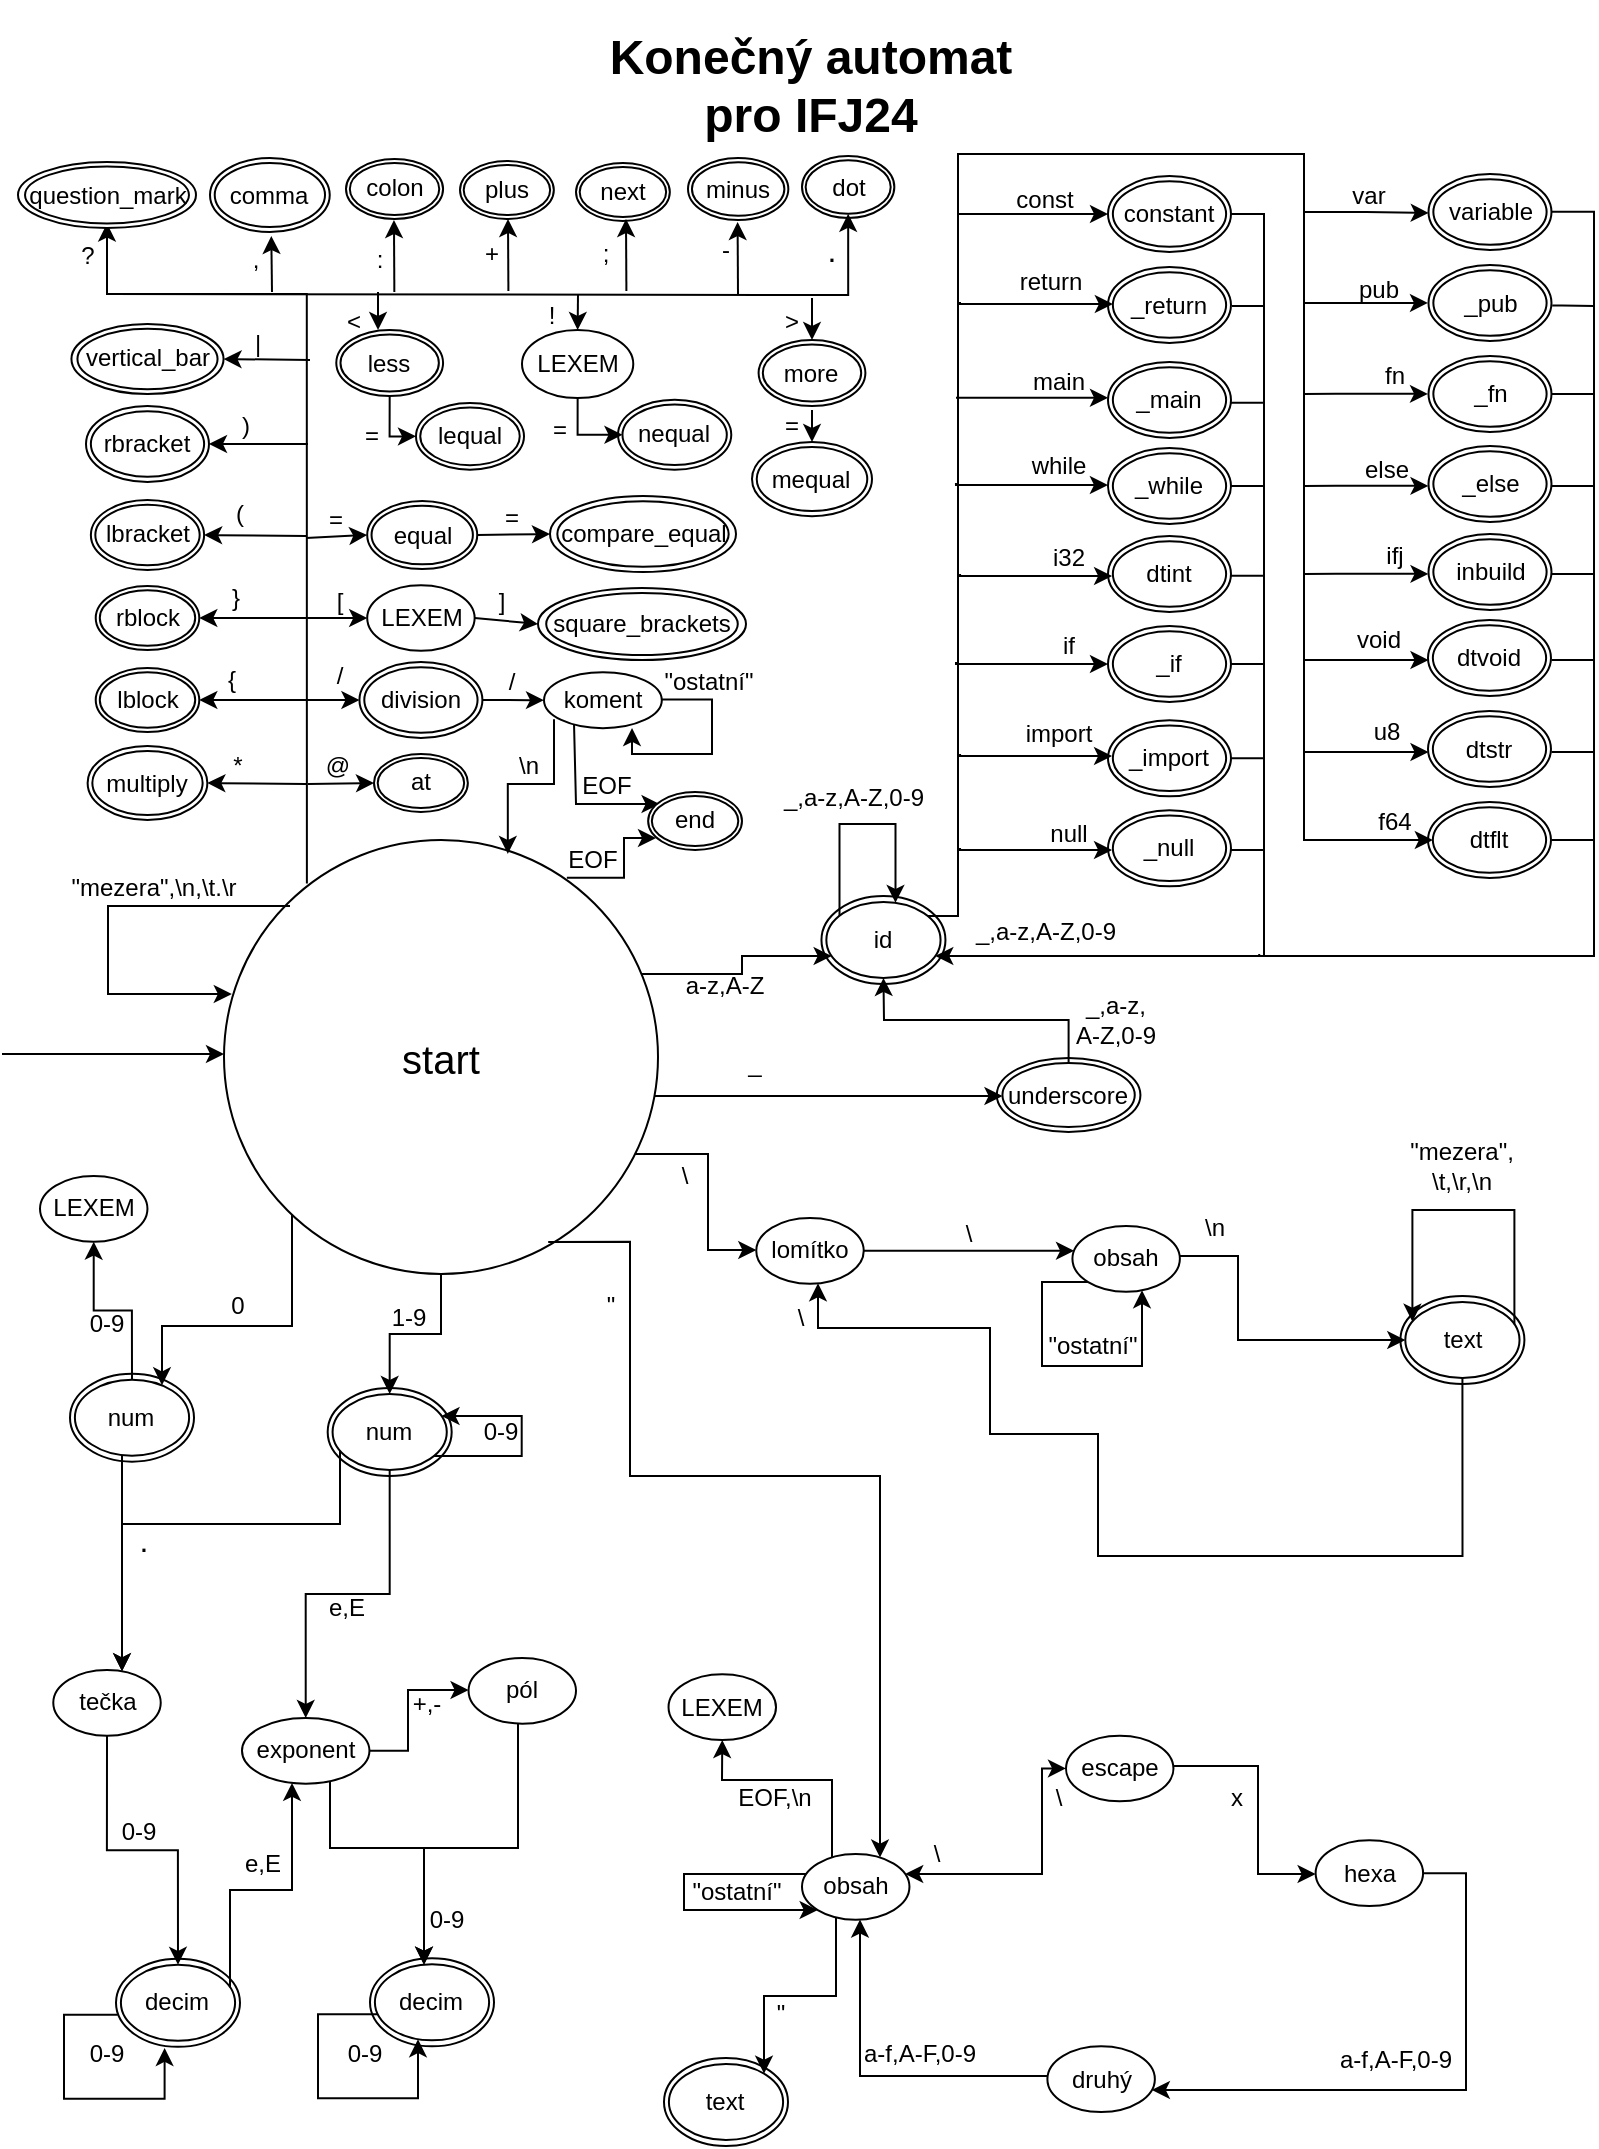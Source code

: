 <mxfile version="25.0.1">
  <diagram name="Stránka-1" id="XwotyhndCzUARzVBHbgJ">
    <mxGraphModel dx="1195" dy="628" grid="0" gridSize="1" guides="1" tooltips="1" connect="1" arrows="1" fold="1" page="1" pageScale="1" pageWidth="827" pageHeight="1169" math="0" shadow="0">
      <root>
        <mxCell id="0" />
        <mxCell id="1" parent="0" />
        <mxCell id="Dmafgiak7FkJHGfEmC2C-4" value="" style="group" parent="1" vertex="1" connectable="0">
          <mxGeometry x="280" y="310.0" width="104" height="36" as="geometry" />
        </mxCell>
        <mxCell id="Dmafgiak7FkJHGfEmC2C-1" value="" style="ellipse;whiteSpace=wrap;html=1;" parent="Dmafgiak7FkJHGfEmC2C-4" vertex="1">
          <mxGeometry width="104.0" height="36" as="geometry" />
        </mxCell>
        <mxCell id="Dmafgiak7FkJHGfEmC2C-2" value="square_brackets" style="ellipse;whiteSpace=wrap;html=1;spacing=2;" parent="Dmafgiak7FkJHGfEmC2C-4" vertex="1">
          <mxGeometry x="4.105" y="2.455" width="95.789" height="31.091" as="geometry" />
        </mxCell>
        <mxCell id="sPX58Ci7Uv76JTCd5fkA-83" style="edgeStyle=orthogonalEdgeStyle;rounded=0;orthogonalLoop=1;jettySize=auto;html=1;entryX=0.5;entryY=1;entryDx=0;entryDy=0;exitX=0.191;exitY=0.1;exitDx=0;exitDy=0;exitPerimeter=0;" parent="1" source="Dmafgiak7FkJHGfEmC2C-5" target="sPX58Ci7Uv76JTCd5fkA-15" edge="1">
          <mxGeometry relative="1" as="geometry">
            <Array as="points">
              <mxPoint x="164" y="163" />
              <mxPoint x="64" y="163" />
            </Array>
          </mxGeometry>
        </mxCell>
        <mxCell id="Dmafgiak7FkJHGfEmC2C-5" value="&lt;font style=&quot;font-size: 20px;&quot;&gt;start&lt;/font&gt;" style="ellipse;whiteSpace=wrap;html=1;" parent="1" vertex="1">
          <mxGeometry x="123" y="436" width="217" height="217" as="geometry" />
        </mxCell>
        <mxCell id="Dmafgiak7FkJHGfEmC2C-6" value="&lt;div&gt;Konečný automat&lt;/div&gt;&lt;div&gt;pro IFJ24&lt;/div&gt;" style="text;strokeColor=none;fillColor=none;html=1;fontSize=24;fontStyle=1;verticalAlign=middle;align=center;" parent="1" vertex="1">
          <mxGeometry x="288" y="16" width="256" height="86" as="geometry" />
        </mxCell>
        <mxCell id="Dmafgiak7FkJHGfEmC2C-8" value="" style="group" parent="1" vertex="1" connectable="0">
          <mxGeometry x="184" y="95.5" width="48.54" height="30" as="geometry" />
        </mxCell>
        <mxCell id="Dmafgiak7FkJHGfEmC2C-9" value="" style="ellipse;whiteSpace=wrap;html=1;" parent="Dmafgiak7FkJHGfEmC2C-8" vertex="1">
          <mxGeometry width="48.54" height="30" as="geometry" />
        </mxCell>
        <mxCell id="Dmafgiak7FkJHGfEmC2C-10" value="colon" style="ellipse;whiteSpace=wrap;html=1;spacing=2;" parent="Dmafgiak7FkJHGfEmC2C-8" vertex="1">
          <mxGeometry x="1.916" y="2.045" width="44.708" height="25.909" as="geometry" />
        </mxCell>
        <mxCell id="Dmafgiak7FkJHGfEmC2C-11" value="" style="group" parent="1" vertex="1" connectable="0">
          <mxGeometry x="56.43" y="266" width="56.64" height="35" as="geometry" />
        </mxCell>
        <mxCell id="Dmafgiak7FkJHGfEmC2C-12" value="" style="ellipse;whiteSpace=wrap;html=1;" parent="Dmafgiak7FkJHGfEmC2C-11" vertex="1">
          <mxGeometry width="56.64" height="35" as="geometry" />
        </mxCell>
        <mxCell id="Dmafgiak7FkJHGfEmC2C-13" value="lbracket" style="ellipse;whiteSpace=wrap;html=1;spacing=2;" parent="Dmafgiak7FkJHGfEmC2C-11" vertex="1">
          <mxGeometry x="2.236" y="2.386" width="52.168" height="30.227" as="geometry" />
        </mxCell>
        <mxCell id="sPX58Ci7Uv76JTCd5fkA-1" value="" style="group" parent="1" vertex="1" connectable="0">
          <mxGeometry x="54" y="219" width="61.49" height="38" as="geometry" />
        </mxCell>
        <mxCell id="sPX58Ci7Uv76JTCd5fkA-2" value="" style="ellipse;whiteSpace=wrap;html=1;" parent="sPX58Ci7Uv76JTCd5fkA-1" vertex="1">
          <mxGeometry width="61.49" height="38" as="geometry" />
        </mxCell>
        <mxCell id="sPX58Ci7Uv76JTCd5fkA-3" value="rbracket" style="ellipse;whiteSpace=wrap;html=1;spacing=2;" parent="sPX58Ci7Uv76JTCd5fkA-1" vertex="1">
          <mxGeometry x="2.427" y="2.591" width="56.636" height="32.818" as="geometry" />
        </mxCell>
        <mxCell id="sPX58Ci7Uv76JTCd5fkA-4" value="" style="group" parent="1" vertex="1" connectable="0">
          <mxGeometry x="58.86" y="350" width="51.78" height="32" as="geometry" />
        </mxCell>
        <mxCell id="sPX58Ci7Uv76JTCd5fkA-5" value="" style="ellipse;whiteSpace=wrap;html=1;" parent="sPX58Ci7Uv76JTCd5fkA-4" vertex="1">
          <mxGeometry width="51.78" height="32" as="geometry" />
        </mxCell>
        <mxCell id="sPX58Ci7Uv76JTCd5fkA-6" value="lblock" style="ellipse;whiteSpace=wrap;html=1;spacing=2;" parent="sPX58Ci7Uv76JTCd5fkA-4" vertex="1">
          <mxGeometry x="2.044" y="2.182" width="47.692" height="27.636" as="geometry" />
        </mxCell>
        <mxCell id="sPX58Ci7Uv76JTCd5fkA-7" value="" style="group" parent="1" vertex="1" connectable="0">
          <mxGeometry x="58.86" y="309" width="51.78" height="32" as="geometry" />
        </mxCell>
        <mxCell id="sPX58Ci7Uv76JTCd5fkA-8" value="" style="ellipse;whiteSpace=wrap;html=1;" parent="sPX58Ci7Uv76JTCd5fkA-7" vertex="1">
          <mxGeometry width="51.78" height="32.0" as="geometry" />
        </mxCell>
        <mxCell id="sPX58Ci7Uv76JTCd5fkA-9" value="rblock" style="ellipse;whiteSpace=wrap;html=1;spacing=2;" parent="sPX58Ci7Uv76JTCd5fkA-7" vertex="1">
          <mxGeometry x="2.044" y="2.182" width="47.692" height="27.636" as="geometry" />
        </mxCell>
        <mxCell id="sPX58Ci7Uv76JTCd5fkA-10" value="" style="group" parent="1" vertex="1" connectable="0">
          <mxGeometry x="116" y="95" width="59.87" height="37" as="geometry" />
        </mxCell>
        <mxCell id="sPX58Ci7Uv76JTCd5fkA-11" value="" style="ellipse;whiteSpace=wrap;html=1;" parent="sPX58Ci7Uv76JTCd5fkA-10" vertex="1">
          <mxGeometry width="59.87" height="37" as="geometry" />
        </mxCell>
        <mxCell id="sPX58Ci7Uv76JTCd5fkA-12" value="comma" style="ellipse;whiteSpace=wrap;html=1;spacing=2;" parent="sPX58Ci7Uv76JTCd5fkA-10" vertex="1">
          <mxGeometry x="2.363" y="2.523" width="55.143" height="31.955" as="geometry" />
        </mxCell>
        <mxCell id="sPX58Ci7Uv76JTCd5fkA-13" value="" style="group" parent="1" vertex="1" connectable="0">
          <mxGeometry x="20" y="97" width="89" height="33" as="geometry" />
        </mxCell>
        <mxCell id="sPX58Ci7Uv76JTCd5fkA-14" value="" style="ellipse;whiteSpace=wrap;html=1;" parent="sPX58Ci7Uv76JTCd5fkA-13" vertex="1">
          <mxGeometry width="89" height="33" as="geometry" />
        </mxCell>
        <mxCell id="sPX58Ci7Uv76JTCd5fkA-15" value="question_mark" style="ellipse;whiteSpace=wrap;html=1;spacing=2;" parent="sPX58Ci7Uv76JTCd5fkA-13" vertex="1">
          <mxGeometry x="3.513" y="2.25" width="81.974" height="28.5" as="geometry" />
        </mxCell>
        <mxCell id="sPX58Ci7Uv76JTCd5fkA-21" value="" style="edgeStyle=none;orthogonalLoop=1;jettySize=auto;html=1;rounded=0;curved=1;" parent="1" edge="1">
          <mxGeometry width="80" relative="1" as="geometry">
            <mxPoint x="12" y="543" as="sourcePoint" />
            <mxPoint x="123" y="543" as="targetPoint" />
            <Array as="points" />
          </mxGeometry>
        </mxCell>
        <mxCell id="sPX58Ci7Uv76JTCd5fkA-22" value="&quot;mezera&quot;,\n,\t.\r" style="text;html=1;align=center;verticalAlign=middle;whiteSpace=wrap;rounded=0;" parent="1" vertex="1">
          <mxGeometry x="46" y="445" width="84" height="30" as="geometry" />
        </mxCell>
        <mxCell id="sPX58Ci7Uv76JTCd5fkA-23" style="edgeStyle=orthogonalEdgeStyle;rounded=0;orthogonalLoop=1;jettySize=auto;html=1;entryX=0.018;entryY=0.355;entryDx=0;entryDy=0;entryPerimeter=0;exitX=0.24;exitY=0.074;exitDx=0;exitDy=0;exitPerimeter=0;" parent="1" target="Dmafgiak7FkJHGfEmC2C-5" edge="1">
          <mxGeometry relative="1" as="geometry">
            <mxPoint x="156.0" y="468.998" as="sourcePoint" />
            <mxPoint x="113.902" y="512.832" as="targetPoint" />
            <Array as="points">
              <mxPoint x="65" y="469" />
              <mxPoint x="65" y="513" />
            </Array>
          </mxGeometry>
        </mxCell>
        <mxCell id="sPX58Ci7Uv76JTCd5fkA-24" value="" style="group" parent="1" vertex="1" connectable="0">
          <mxGeometry x="219" y="217.5" width="54" height="33.37" as="geometry" />
        </mxCell>
        <mxCell id="sPX58Ci7Uv76JTCd5fkA-25" value="" style="ellipse;whiteSpace=wrap;html=1;" parent="sPX58Ci7Uv76JTCd5fkA-24" vertex="1">
          <mxGeometry width="54" height="33.37" as="geometry" />
        </mxCell>
        <mxCell id="sPX58Ci7Uv76JTCd5fkA-26" value="lequal" style="ellipse;whiteSpace=wrap;html=1;spacing=2;" parent="sPX58Ci7Uv76JTCd5fkA-24" vertex="1">
          <mxGeometry x="2.132" y="2.275" width="49.737" height="28.82" as="geometry" />
        </mxCell>
        <mxCell id="sPX58Ci7Uv76JTCd5fkA-27" value="" style="group" parent="1" vertex="1" connectable="0">
          <mxGeometry x="198.0" y="393" width="46.93" height="29" as="geometry" />
        </mxCell>
        <mxCell id="sPX58Ci7Uv76JTCd5fkA-28" value="" style="ellipse;whiteSpace=wrap;html=1;" parent="sPX58Ci7Uv76JTCd5fkA-27" vertex="1">
          <mxGeometry width="46.93" height="29" as="geometry" />
        </mxCell>
        <mxCell id="sPX58Ci7Uv76JTCd5fkA-29" value="at" style="ellipse;whiteSpace=wrap;html=1;spacing=2;" parent="sPX58Ci7Uv76JTCd5fkA-27" vertex="1">
          <mxGeometry x="1.853" y="1.977" width="43.225" height="25.045" as="geometry" />
        </mxCell>
        <mxCell id="sPX58Ci7Uv76JTCd5fkA-30" value="" style="group" parent="1" vertex="1" connectable="0">
          <mxGeometry x="46.72" y="178" width="76.06" height="35" as="geometry" />
        </mxCell>
        <mxCell id="sPX58Ci7Uv76JTCd5fkA-31" value="" style="ellipse;whiteSpace=wrap;html=1;" parent="sPX58Ci7Uv76JTCd5fkA-30" vertex="1">
          <mxGeometry width="76.06" height="35" as="geometry" />
        </mxCell>
        <mxCell id="sPX58Ci7Uv76JTCd5fkA-32" value="vertical_bar" style="ellipse;whiteSpace=wrap;html=1;spacing=2;" parent="sPX58Ci7Uv76JTCd5fkA-30" vertex="1">
          <mxGeometry x="3.002" y="2.386" width="70.055" height="30.227" as="geometry" />
        </mxCell>
        <mxCell id="sPX58Ci7Uv76JTCd5fkA-33" value="" style="group" parent="1" vertex="1" connectable="0">
          <mxGeometry x="412" y="94" width="46.17" height="31" as="geometry" />
        </mxCell>
        <mxCell id="sPX58Ci7Uv76JTCd5fkA-34" value="" style="ellipse;whiteSpace=wrap;html=1;" parent="sPX58Ci7Uv76JTCd5fkA-33" vertex="1">
          <mxGeometry width="46.17" height="31" as="geometry" />
        </mxCell>
        <mxCell id="sPX58Ci7Uv76JTCd5fkA-35" value="dot" style="ellipse;whiteSpace=wrap;html=1;spacing=2;" parent="sPX58Ci7Uv76JTCd5fkA-33" vertex="1">
          <mxGeometry x="1.823" y="2.114" width="42.525" height="26.773" as="geometry" />
        </mxCell>
        <mxCell id="sPX58Ci7Uv76JTCd5fkA-36" value="" style="group" parent="1" vertex="1" connectable="0">
          <mxGeometry x="54.81" y="389" width="59.87" height="37" as="geometry" />
        </mxCell>
        <mxCell id="sPX58Ci7Uv76JTCd5fkA-37" value="" style="ellipse;whiteSpace=wrap;html=1;" parent="sPX58Ci7Uv76JTCd5fkA-36" vertex="1">
          <mxGeometry width="59.87" height="37" as="geometry" />
        </mxCell>
        <mxCell id="sPX58Ci7Uv76JTCd5fkA-38" value="multiply" style="ellipse;whiteSpace=wrap;html=1;spacing=2;" parent="sPX58Ci7Uv76JTCd5fkA-36" vertex="1">
          <mxGeometry x="2.363" y="2.523" width="55.143" height="31.955" as="geometry" />
        </mxCell>
        <mxCell id="sPX58Ci7Uv76JTCd5fkA-39" value="" style="group" parent="1" vertex="1" connectable="0">
          <mxGeometry x="355" y="95" width="50.17" height="31" as="geometry" />
        </mxCell>
        <mxCell id="sPX58Ci7Uv76JTCd5fkA-40" value="" style="ellipse;whiteSpace=wrap;html=1;" parent="sPX58Ci7Uv76JTCd5fkA-39" vertex="1">
          <mxGeometry width="50.17" height="31" as="geometry" />
        </mxCell>
        <mxCell id="sPX58Ci7Uv76JTCd5fkA-41" value="minus" style="ellipse;whiteSpace=wrap;html=1;spacing=2;" parent="sPX58Ci7Uv76JTCd5fkA-39" vertex="1">
          <mxGeometry x="1.98" y="2.114" width="46.209" height="26.773" as="geometry" />
        </mxCell>
        <mxCell id="sPX58Ci7Uv76JTCd5fkA-42" value="" style="group" parent="1" vertex="1" connectable="0">
          <mxGeometry x="241" y="96.5" width="46.92" height="29" as="geometry" />
        </mxCell>
        <mxCell id="sPX58Ci7Uv76JTCd5fkA-43" value="" style="ellipse;whiteSpace=wrap;html=1;" parent="sPX58Ci7Uv76JTCd5fkA-42" vertex="1">
          <mxGeometry width="46.92" height="29" as="geometry" />
        </mxCell>
        <mxCell id="sPX58Ci7Uv76JTCd5fkA-44" value="plus" style="ellipse;whiteSpace=wrap;html=1;spacing=2;" parent="sPX58Ci7Uv76JTCd5fkA-42" vertex="1">
          <mxGeometry x="1.852" y="1.977" width="43.216" height="25.045" as="geometry" />
        </mxCell>
        <mxCell id="sPX58Ci7Uv76JTCd5fkA-46" value="" style="group" parent="1" vertex="1" connectable="0">
          <mxGeometry x="179.14" y="181" width="53.4" height="33" as="geometry" />
        </mxCell>
        <mxCell id="sPX58Ci7Uv76JTCd5fkA-47" value="" style="ellipse;whiteSpace=wrap;html=1;" parent="sPX58Ci7Uv76JTCd5fkA-46" vertex="1">
          <mxGeometry width="53.4" height="33" as="geometry" />
        </mxCell>
        <mxCell id="sPX58Ci7Uv76JTCd5fkA-48" value="less" style="ellipse;whiteSpace=wrap;html=1;spacing=2;" parent="sPX58Ci7Uv76JTCd5fkA-46" vertex="1">
          <mxGeometry x="2.108" y="2.25" width="49.184" height="28.5" as="geometry" />
        </mxCell>
        <mxCell id="sPX58Ci7Uv76JTCd5fkA-49" value="" style="group" parent="1" vertex="1" connectable="0">
          <mxGeometry x="387" y="237" width="60" height="37.08" as="geometry" />
        </mxCell>
        <mxCell id="sPX58Ci7Uv76JTCd5fkA-50" value="" style="ellipse;whiteSpace=wrap;html=1;" parent="sPX58Ci7Uv76JTCd5fkA-49" vertex="1">
          <mxGeometry width="60" height="37.08" as="geometry" />
        </mxCell>
        <mxCell id="sPX58Ci7Uv76JTCd5fkA-51" value="mequal" style="ellipse;whiteSpace=wrap;html=1;spacing=2;" parent="sPX58Ci7Uv76JTCd5fkA-49" vertex="1">
          <mxGeometry x="2.368" y="2.528" width="55.263" height="32.024" as="geometry" />
        </mxCell>
        <mxCell id="sPX58Ci7Uv76JTCd5fkA-52" value="" style="group" parent="1" vertex="1" connectable="0">
          <mxGeometry x="390.3" y="186" width="53.4" height="33" as="geometry" />
        </mxCell>
        <mxCell id="sPX58Ci7Uv76JTCd5fkA-53" value="" style="ellipse;whiteSpace=wrap;html=1;" parent="sPX58Ci7Uv76JTCd5fkA-52" vertex="1">
          <mxGeometry width="53.4" height="33" as="geometry" />
        </mxCell>
        <mxCell id="sPX58Ci7Uv76JTCd5fkA-54" value="more" style="ellipse;whiteSpace=wrap;html=1;spacing=2;" parent="sPX58Ci7Uv76JTCd5fkA-52" vertex="1">
          <mxGeometry x="2.108" y="2.25" width="49.184" height="28.5" as="geometry" />
        </mxCell>
        <mxCell id="gILt44JBYSnNEbUEAERU-37" value="&amp;gt;" style="text;html=1;align=center;verticalAlign=middle;whiteSpace=wrap;rounded=0;" parent="sPX58Ci7Uv76JTCd5fkA-52" vertex="1">
          <mxGeometry x="8.7" y="-22" width="16" height="26" as="geometry" />
        </mxCell>
        <mxCell id="sPX58Ci7Uv76JTCd5fkA-55" value="" style="group" parent="1" vertex="1" connectable="0">
          <mxGeometry x="320" y="215.87" width="56.64" height="35" as="geometry" />
        </mxCell>
        <mxCell id="sPX58Ci7Uv76JTCd5fkA-56" value="" style="ellipse;whiteSpace=wrap;html=1;" parent="sPX58Ci7Uv76JTCd5fkA-55" vertex="1">
          <mxGeometry width="56.64" height="35" as="geometry" />
        </mxCell>
        <mxCell id="sPX58Ci7Uv76JTCd5fkA-57" value="nequal" style="ellipse;whiteSpace=wrap;html=1;spacing=2;" parent="sPX58Ci7Uv76JTCd5fkA-55" vertex="1">
          <mxGeometry x="2.236" y="2.386" width="52.168" height="30.227" as="geometry" />
        </mxCell>
        <mxCell id="sPX58Ci7Uv76JTCd5fkA-61" value="" style="group" parent="1" vertex="1" connectable="0">
          <mxGeometry x="194.6" y="266.5" width="55.02" height="34" as="geometry" />
        </mxCell>
        <mxCell id="sPX58Ci7Uv76JTCd5fkA-62" value="" style="ellipse;whiteSpace=wrap;html=1;" parent="sPX58Ci7Uv76JTCd5fkA-61" vertex="1">
          <mxGeometry width="55.02" height="34" as="geometry" />
        </mxCell>
        <mxCell id="sPX58Ci7Uv76JTCd5fkA-63" value="equal" style="ellipse;whiteSpace=wrap;html=1;spacing=2;" parent="sPX58Ci7Uv76JTCd5fkA-61" vertex="1">
          <mxGeometry x="2.172" y="2.318" width="50.676" height="29.364" as="geometry" />
        </mxCell>
        <mxCell id="sPX58Ci7Uv76JTCd5fkA-64" value="" style="group" parent="1" vertex="1" connectable="0">
          <mxGeometry x="299" y="97.5" width="46.92" height="29" as="geometry" />
        </mxCell>
        <mxCell id="sPX58Ci7Uv76JTCd5fkA-65" value="" style="ellipse;whiteSpace=wrap;html=1;" parent="sPX58Ci7Uv76JTCd5fkA-64" vertex="1">
          <mxGeometry width="46.92" height="29" as="geometry" />
        </mxCell>
        <mxCell id="sPX58Ci7Uv76JTCd5fkA-66" value="next" style="ellipse;whiteSpace=wrap;html=1;spacing=2;" parent="sPX58Ci7Uv76JTCd5fkA-64" vertex="1">
          <mxGeometry x="1.852" y="1.977" width="43.216" height="25.045" as="geometry" />
        </mxCell>
        <mxCell id="sPX58Ci7Uv76JTCd5fkA-68" value="" style="group" parent="1" vertex="1" connectable="0">
          <mxGeometry x="286" y="264" width="93" height="38" as="geometry" />
        </mxCell>
        <mxCell id="sPX58Ci7Uv76JTCd5fkA-69" value="" style="ellipse;whiteSpace=wrap;html=1;" parent="sPX58Ci7Uv76JTCd5fkA-68" vertex="1">
          <mxGeometry width="93.0" height="38.0" as="geometry" />
        </mxCell>
        <mxCell id="sPX58Ci7Uv76JTCd5fkA-70" value="compare_equal" style="ellipse;whiteSpace=wrap;html=1;spacing=2;" parent="sPX58Ci7Uv76JTCd5fkA-68" vertex="1">
          <mxGeometry x="3.671" y="2.591" width="85.658" height="32.818" as="geometry" />
        </mxCell>
        <mxCell id="sPX58Ci7Uv76JTCd5fkA-71" value="" style="group" parent="1" vertex="1" connectable="0">
          <mxGeometry x="190.72" y="347" width="61.49" height="38" as="geometry" />
        </mxCell>
        <mxCell id="sPX58Ci7Uv76JTCd5fkA-72" value="" style="ellipse;whiteSpace=wrap;html=1;" parent="sPX58Ci7Uv76JTCd5fkA-71" vertex="1">
          <mxGeometry width="61.49" height="38" as="geometry" />
        </mxCell>
        <mxCell id="sPX58Ci7Uv76JTCd5fkA-73" value="division" style="ellipse;whiteSpace=wrap;html=1;spacing=2;" parent="sPX58Ci7Uv76JTCd5fkA-71" vertex="1">
          <mxGeometry x="2.427" y="2.591" width="56.636" height="32.818" as="geometry" />
        </mxCell>
        <mxCell id="sPX58Ci7Uv76JTCd5fkA-87" value="?" style="text;html=1;align=center;verticalAlign=middle;whiteSpace=wrap;rounded=0;" parent="1" vertex="1">
          <mxGeometry x="47" y="131" width="16" height="26" as="geometry" />
        </mxCell>
        <mxCell id="sPX58Ci7Uv76JTCd5fkA-88" value="LEXEM" style="ellipse;whiteSpace=wrap;html=1;" parent="1" vertex="1">
          <mxGeometry x="194.6" y="308.59" width="53.73" height="32.83" as="geometry" />
        </mxCell>
        <mxCell id="sPX58Ci7Uv76JTCd5fkA-90" value="LEXEM" style="ellipse;whiteSpace=wrap;html=1;" parent="1" vertex="1">
          <mxGeometry x="272" y="181" width="55.64" height="34" as="geometry" />
        </mxCell>
        <mxCell id="sPX58Ci7Uv76JTCd5fkA-91" value="koment" style="ellipse;whiteSpace=wrap;html=1;" parent="1" vertex="1">
          <mxGeometry x="283" y="352.08" width="58.91" height="28" as="geometry" />
        </mxCell>
        <mxCell id="sPX58Ci7Uv76JTCd5fkA-92" value="" style="endArrow=classic;html=1;rounded=0;edgeStyle=orthogonalEdgeStyle;entryX=0.5;entryY=1;entryDx=0;entryDy=0;" parent="1" target="sPX58Ci7Uv76JTCd5fkA-35" edge="1">
          <mxGeometry width="50" height="50" relative="1" as="geometry">
            <mxPoint x="65" y="163" as="sourcePoint" />
            <mxPoint x="698" y="132" as="targetPoint" />
          </mxGeometry>
        </mxCell>
        <mxCell id="sPX58Ci7Uv76JTCd5fkA-93" value="" style="endArrow=classic;html=1;rounded=0;entryX=1;entryY=0.5;entryDx=0;entryDy=0;" parent="1" target="Dmafgiak7FkJHGfEmC2C-12" edge="1">
          <mxGeometry width="50" height="50" relative="1" as="geometry">
            <mxPoint x="164" y="284" as="sourcePoint" />
            <mxPoint x="698" y="131" as="targetPoint" />
          </mxGeometry>
        </mxCell>
        <mxCell id="sPX58Ci7Uv76JTCd5fkA-94" value="" style="endArrow=classic;html=1;rounded=0;" parent="1" edge="1">
          <mxGeometry width="50" height="50" relative="1" as="geometry">
            <mxPoint x="380" y="163" as="sourcePoint" />
            <mxPoint x="379.8" y="127" as="targetPoint" />
          </mxGeometry>
        </mxCell>
        <mxCell id="sPX58Ci7Uv76JTCd5fkA-95" value="" style="endArrow=classic;html=1;rounded=0;" parent="1" edge="1">
          <mxGeometry width="50" height="50" relative="1" as="geometry">
            <mxPoint x="324.2" y="161.5" as="sourcePoint" />
            <mxPoint x="324" y="125.5" as="targetPoint" />
          </mxGeometry>
        </mxCell>
        <mxCell id="sPX58Ci7Uv76JTCd5fkA-96" value="" style="endArrow=classic;html=1;rounded=0;" parent="1" edge="1">
          <mxGeometry width="50" height="50" relative="1" as="geometry">
            <mxPoint x="265.2" y="161.5" as="sourcePoint" />
            <mxPoint x="265" y="125.5" as="targetPoint" />
          </mxGeometry>
        </mxCell>
        <mxCell id="sPX58Ci7Uv76JTCd5fkA-97" value="" style="endArrow=classic;html=1;rounded=0;" parent="1" edge="1">
          <mxGeometry width="50" height="50" relative="1" as="geometry">
            <mxPoint x="208.18" y="162" as="sourcePoint" />
            <mxPoint x="207.98" y="126" as="targetPoint" />
          </mxGeometry>
        </mxCell>
        <mxCell id="sPX58Ci7Uv76JTCd5fkA-98" value="" style="endArrow=classic;html=1;rounded=0;entryX=1;entryY=0.5;entryDx=0;entryDy=0;" parent="1" target="sPX58Ci7Uv76JTCd5fkA-5" edge="1">
          <mxGeometry width="50" height="50" relative="1" as="geometry">
            <mxPoint x="164" y="366" as="sourcePoint" />
            <mxPoint x="405" y="131" as="targetPoint" />
          </mxGeometry>
        </mxCell>
        <mxCell id="sPX58Ci7Uv76JTCd5fkA-99" value="" style="endArrow=classic;html=1;rounded=0;entryX=1;entryY=0.5;entryDx=0;entryDy=0;" parent="1" target="sPX58Ci7Uv76JTCd5fkA-8" edge="1">
          <mxGeometry width="50" height="50" relative="1" as="geometry">
            <mxPoint x="166" y="325" as="sourcePoint" />
            <mxPoint x="335.46" y="132" as="targetPoint" />
          </mxGeometry>
        </mxCell>
        <mxCell id="sPX58Ci7Uv76JTCd5fkA-100" value="" style="endArrow=classic;html=1;rounded=0;entryX=1;entryY=0.5;entryDx=0;entryDy=0;" parent="1" target="sPX58Ci7Uv76JTCd5fkA-2" edge="1">
          <mxGeometry width="50" height="50" relative="1" as="geometry">
            <mxPoint x="165" y="238" as="sourcePoint" />
            <mxPoint x="270.21" y="130.5" as="targetPoint" />
          </mxGeometry>
        </mxCell>
        <mxCell id="sPX58Ci7Uv76JTCd5fkA-101" value="" style="endArrow=classic;html=1;rounded=0;entryX=1;entryY=0.5;entryDx=0;entryDy=0;" parent="1" target="sPX58Ci7Uv76JTCd5fkA-31" edge="1">
          <mxGeometry width="50" height="50" relative="1" as="geometry">
            <mxPoint x="166" y="196" as="sourcePoint" />
            <mxPoint x="211.6" y="130" as="targetPoint" />
          </mxGeometry>
        </mxCell>
        <mxCell id="sPX58Ci7Uv76JTCd5fkA-103" value="" style="endArrow=classic;html=1;rounded=0;" parent="1" edge="1">
          <mxGeometry width="50" height="50" relative="1" as="geometry">
            <mxPoint x="147" y="162" as="sourcePoint" />
            <mxPoint x="146.65" y="134" as="targetPoint" />
          </mxGeometry>
        </mxCell>
        <mxCell id="gILt44JBYSnNEbUEAERU-1" value="" style="endArrow=classic;html=1;rounded=0;entryX=1;entryY=0.5;entryDx=0;entryDy=0;" parent="1" target="sPX58Ci7Uv76JTCd5fkA-37" edge="1">
          <mxGeometry width="50" height="50" relative="1" as="geometry">
            <mxPoint x="164" y="408" as="sourcePoint" />
            <mxPoint x="461" y="306" as="targetPoint" />
          </mxGeometry>
        </mxCell>
        <mxCell id="gILt44JBYSnNEbUEAERU-4" value="" style="endArrow=classic;html=1;rounded=0;entryX=0;entryY=0.5;entryDx=0;entryDy=0;" parent="1" target="sPX58Ci7Uv76JTCd5fkA-28" edge="1">
          <mxGeometry width="50" height="50" relative="1" as="geometry">
            <mxPoint x="165" y="408" as="sourcePoint" />
            <mxPoint x="461" y="239" as="targetPoint" />
          </mxGeometry>
        </mxCell>
        <mxCell id="gILt44JBYSnNEbUEAERU-5" value="" style="endArrow=classic;html=1;rounded=0;entryX=0;entryY=0.5;entryDx=0;entryDy=0;" parent="1" target="sPX58Ci7Uv76JTCd5fkA-72" edge="1">
          <mxGeometry width="50" height="50" relative="1" as="geometry">
            <mxPoint x="163" y="366" as="sourcePoint" />
            <mxPoint x="461" y="239" as="targetPoint" />
          </mxGeometry>
        </mxCell>
        <mxCell id="gILt44JBYSnNEbUEAERU-6" value="" style="endArrow=classic;html=1;rounded=0;entryX=0;entryY=0.5;entryDx=0;entryDy=0;exitX=1;exitY=0.5;exitDx=0;exitDy=0;" parent="1" source="sPX58Ci7Uv76JTCd5fkA-72" target="sPX58Ci7Uv76JTCd5fkA-91" edge="1">
          <mxGeometry width="50" height="50" relative="1" as="geometry">
            <mxPoint x="411" y="289" as="sourcePoint" />
            <mxPoint x="461" y="239" as="targetPoint" />
          </mxGeometry>
        </mxCell>
        <mxCell id="gILt44JBYSnNEbUEAERU-7" value="" style="endArrow=classic;html=1;rounded=0;entryX=0;entryY=0.5;entryDx=0;entryDy=0;" parent="1" target="sPX58Ci7Uv76JTCd5fkA-88" edge="1">
          <mxGeometry width="50" height="50" relative="1" as="geometry">
            <mxPoint x="163" y="325" as="sourcePoint" />
            <mxPoint x="461" y="239" as="targetPoint" />
          </mxGeometry>
        </mxCell>
        <mxCell id="gILt44JBYSnNEbUEAERU-8" value="" style="endArrow=classic;html=1;rounded=0;entryX=0;entryY=0.5;entryDx=0;entryDy=0;exitX=1;exitY=0.5;exitDx=0;exitDy=0;" parent="1" source="sPX58Ci7Uv76JTCd5fkA-88" target="Dmafgiak7FkJHGfEmC2C-1" edge="1">
          <mxGeometry width="50" height="50" relative="1" as="geometry">
            <mxPoint x="411" y="289" as="sourcePoint" />
            <mxPoint x="461" y="239" as="targetPoint" />
          </mxGeometry>
        </mxCell>
        <mxCell id="gILt44JBYSnNEbUEAERU-9" value="" style="endArrow=classic;html=1;rounded=0;entryX=0;entryY=0.5;entryDx=0;entryDy=0;" parent="1" target="sPX58Ci7Uv76JTCd5fkA-62" edge="1">
          <mxGeometry width="50" height="50" relative="1" as="geometry">
            <mxPoint x="164" y="285" as="sourcePoint" />
            <mxPoint x="461" y="239" as="targetPoint" />
          </mxGeometry>
        </mxCell>
        <mxCell id="gILt44JBYSnNEbUEAERU-12" value="" style="endArrow=classic;html=1;rounded=0;exitX=1;exitY=0.5;exitDx=0;exitDy=0;entryX=0;entryY=0.5;entryDx=0;entryDy=0;" parent="1" source="sPX58Ci7Uv76JTCd5fkA-62" target="sPX58Ci7Uv76JTCd5fkA-69" edge="1">
          <mxGeometry width="50" height="50" relative="1" as="geometry">
            <mxPoint x="411" y="289" as="sourcePoint" />
            <mxPoint x="461" y="239" as="targetPoint" />
          </mxGeometry>
        </mxCell>
        <mxCell id="gILt44JBYSnNEbUEAERU-13" value="" style="endArrow=classic;html=1;rounded=0;entryX=0.391;entryY=0;entryDx=0;entryDy=0;entryPerimeter=0;" parent="1" target="sPX58Ci7Uv76JTCd5fkA-47" edge="1">
          <mxGeometry width="50" height="50" relative="1" as="geometry">
            <mxPoint x="200" y="162" as="sourcePoint" />
            <mxPoint x="461" y="239" as="targetPoint" />
          </mxGeometry>
        </mxCell>
        <mxCell id="gILt44JBYSnNEbUEAERU-15" value="" style="endArrow=classic;html=1;rounded=0;edgeStyle=orthogonalEdgeStyle;exitX=1;exitY=0.5;exitDx=0;exitDy=0;entryX=0.747;entryY=0.997;entryDx=0;entryDy=0;entryPerimeter=0;" parent="1" target="sPX58Ci7Uv76JTCd5fkA-91" edge="1">
          <mxGeometry width="50" height="50" relative="1" as="geometry">
            <mxPoint x="341.91" y="365.79" as="sourcePoint" />
            <mxPoint x="318" y="402" as="targetPoint" />
            <Array as="points">
              <mxPoint x="367" y="366" />
              <mxPoint x="367" y="393" />
              <mxPoint x="327" y="393" />
            </Array>
          </mxGeometry>
        </mxCell>
        <mxCell id="gILt44JBYSnNEbUEAERU-16" value="" style="endArrow=classic;html=1;rounded=0;entryX=0.654;entryY=0.032;entryDx=0;entryDy=0;entryPerimeter=0;exitX=0.085;exitY=0.84;exitDx=0;exitDy=0;exitPerimeter=0;edgeStyle=orthogonalEdgeStyle;" parent="1" source="sPX58Ci7Uv76JTCd5fkA-91" target="Dmafgiak7FkJHGfEmC2C-5" edge="1">
          <mxGeometry width="50" height="50" relative="1" as="geometry">
            <mxPoint x="411" y="289" as="sourcePoint" />
            <mxPoint x="461" y="239" as="targetPoint" />
          </mxGeometry>
        </mxCell>
        <mxCell id="gILt44JBYSnNEbUEAERU-17" value="" style="endArrow=classic;html=1;rounded=0;edgeStyle=orthogonalEdgeStyle;exitX=0.5;exitY=1;exitDx=0;exitDy=0;entryX=0;entryY=0.5;entryDx=0;entryDy=0;" parent="1" source="sPX58Ci7Uv76JTCd5fkA-47" target="sPX58Ci7Uv76JTCd5fkA-25" edge="1">
          <mxGeometry width="50" height="50" relative="1" as="geometry">
            <mxPoint x="411" y="289" as="sourcePoint" />
            <mxPoint x="461" y="239" as="targetPoint" />
          </mxGeometry>
        </mxCell>
        <mxCell id="gILt44JBYSnNEbUEAERU-18" value="" style="endArrow=classic;html=1;rounded=0;entryX=0.5;entryY=0;entryDx=0;entryDy=0;" parent="1" target="sPX58Ci7Uv76JTCd5fkA-90" edge="1">
          <mxGeometry width="50" height="50" relative="1" as="geometry">
            <mxPoint x="300" y="163" as="sourcePoint" />
            <mxPoint x="461" y="239" as="targetPoint" />
          </mxGeometry>
        </mxCell>
        <mxCell id="gILt44JBYSnNEbUEAERU-19" value="" style="endArrow=classic;html=1;rounded=0;edgeStyle=orthogonalEdgeStyle;entryX=0;entryY=0.5;entryDx=0;entryDy=0;exitX=0.5;exitY=1;exitDx=0;exitDy=0;" parent="1" source="sPX58Ci7Uv76JTCd5fkA-90" target="sPX58Ci7Uv76JTCd5fkA-57" edge="1">
          <mxGeometry width="50" height="50" relative="1" as="geometry">
            <mxPoint x="411" y="289" as="sourcePoint" />
            <mxPoint x="461" y="239" as="targetPoint" />
          </mxGeometry>
        </mxCell>
        <mxCell id="gILt44JBYSnNEbUEAERU-20" value="" style="endArrow=classic;html=1;rounded=0;entryX=0.5;entryY=0;entryDx=0;entryDy=0;" parent="1" target="sPX58Ci7Uv76JTCd5fkA-53" edge="1">
          <mxGeometry width="50" height="50" relative="1" as="geometry">
            <mxPoint x="417" y="165" as="sourcePoint" />
            <mxPoint x="450" y="239" as="targetPoint" />
          </mxGeometry>
        </mxCell>
        <mxCell id="gILt44JBYSnNEbUEAERU-21" value="" style="endArrow=classic;html=1;rounded=0;entryX=0.5;entryY=0;entryDx=0;entryDy=0;" parent="1" target="sPX58Ci7Uv76JTCd5fkA-50" edge="1">
          <mxGeometry width="50" height="50" relative="1" as="geometry">
            <mxPoint x="417" y="221" as="sourcePoint" />
            <mxPoint x="461" y="239" as="targetPoint" />
          </mxGeometry>
        </mxCell>
        <mxCell id="gILt44JBYSnNEbUEAERU-22" value="," style="text;html=1;align=center;verticalAlign=middle;whiteSpace=wrap;rounded=0;" parent="1" vertex="1">
          <mxGeometry x="131" y="133" width="16" height="26" as="geometry" />
        </mxCell>
        <mxCell id="gILt44JBYSnNEbUEAERU-23" value=":" style="text;html=1;align=center;verticalAlign=middle;whiteSpace=wrap;rounded=0;" parent="1" vertex="1">
          <mxGeometry x="193" y="133" width="16" height="26" as="geometry" />
        </mxCell>
        <mxCell id="gILt44JBYSnNEbUEAERU-24" value="+" style="text;html=1;align=center;verticalAlign=middle;whiteSpace=wrap;rounded=0;" parent="1" vertex="1">
          <mxGeometry x="249" y="130" width="16" height="26" as="geometry" />
        </mxCell>
        <mxCell id="gILt44JBYSnNEbUEAERU-25" value=";" style="text;html=1;align=center;verticalAlign=middle;whiteSpace=wrap;rounded=0;" parent="1" vertex="1">
          <mxGeometry x="306" y="130" width="16" height="26" as="geometry" />
        </mxCell>
        <mxCell id="gILt44JBYSnNEbUEAERU-26" value="-" style="text;html=1;align=center;verticalAlign=middle;whiteSpace=wrap;rounded=0;" parent="1" vertex="1">
          <mxGeometry x="366" y="128" width="16" height="26" as="geometry" />
        </mxCell>
        <mxCell id="gILt44JBYSnNEbUEAERU-27" value="&lt;font style=&quot;font-size: 16px;&quot;&gt;.&lt;/font&gt;" style="text;html=1;align=center;verticalAlign=middle;whiteSpace=wrap;rounded=0;" parent="1" vertex="1">
          <mxGeometry x="419" y="132" width="16" height="17" as="geometry" />
        </mxCell>
        <mxCell id="gILt44JBYSnNEbUEAERU-28" value="|" style="text;html=1;align=center;verticalAlign=middle;whiteSpace=wrap;rounded=0;" parent="1" vertex="1">
          <mxGeometry x="132" y="175" width="16" height="26" as="geometry" />
        </mxCell>
        <mxCell id="gILt44JBYSnNEbUEAERU-30" value=")" style="text;html=1;align=center;verticalAlign=middle;whiteSpace=wrap;rounded=0;" parent="1" vertex="1">
          <mxGeometry x="126" y="216" width="16" height="26" as="geometry" />
        </mxCell>
        <mxCell id="gILt44JBYSnNEbUEAERU-31" value="(" style="text;html=1;align=center;verticalAlign=middle;whiteSpace=wrap;rounded=0;" parent="1" vertex="1">
          <mxGeometry x="122.78" y="260" width="16" height="26" as="geometry" />
        </mxCell>
        <mxCell id="gILt44JBYSnNEbUEAERU-33" value="}" style="text;html=1;align=center;verticalAlign=middle;whiteSpace=wrap;rounded=0;" parent="1" vertex="1">
          <mxGeometry x="121" y="302" width="16" height="26" as="geometry" />
        </mxCell>
        <mxCell id="gILt44JBYSnNEbUEAERU-34" value="{" style="text;html=1;align=center;verticalAlign=middle;whiteSpace=wrap;rounded=0;" parent="1" vertex="1">
          <mxGeometry x="119" y="343" width="16" height="26" as="geometry" />
        </mxCell>
        <mxCell id="gILt44JBYSnNEbUEAERU-35" value="*" style="text;html=1;align=center;verticalAlign=middle;whiteSpace=wrap;rounded=0;" parent="1" vertex="1">
          <mxGeometry x="122" y="386" width="16" height="26" as="geometry" />
        </mxCell>
        <mxCell id="gILt44JBYSnNEbUEAERU-36" value="&amp;lt;" style="text;html=1;align=center;verticalAlign=middle;whiteSpace=wrap;rounded=0;" parent="1" vertex="1">
          <mxGeometry x="180" y="164" width="16" height="26" as="geometry" />
        </mxCell>
        <mxCell id="gILt44JBYSnNEbUEAERU-38" value="=" style="text;html=1;align=center;verticalAlign=middle;whiteSpace=wrap;rounded=0;" parent="1" vertex="1">
          <mxGeometry x="189" y="221.19" width="16" height="26" as="geometry" />
        </mxCell>
        <mxCell id="gILt44JBYSnNEbUEAERU-39" value="=" style="text;html=1;align=center;verticalAlign=middle;whiteSpace=wrap;rounded=0;" parent="1" vertex="1">
          <mxGeometry x="283" y="217.5" width="16" height="26" as="geometry" />
        </mxCell>
        <mxCell id="gILt44JBYSnNEbUEAERU-40" value="=" style="text;html=1;align=center;verticalAlign=middle;whiteSpace=wrap;rounded=0;" parent="1" vertex="1">
          <mxGeometry x="399" y="215.87" width="16" height="26" as="geometry" />
        </mxCell>
        <mxCell id="gILt44JBYSnNEbUEAERU-41" value="!" style="text;html=1;align=center;verticalAlign=middle;whiteSpace=wrap;rounded=0;" parent="1" vertex="1">
          <mxGeometry x="279" y="161" width="16" height="26" as="geometry" />
        </mxCell>
        <mxCell id="gILt44JBYSnNEbUEAERU-42" value="=" style="text;html=1;align=center;verticalAlign=middle;whiteSpace=wrap;rounded=0;" parent="1" vertex="1">
          <mxGeometry x="171" y="263" width="16" height="26" as="geometry" />
        </mxCell>
        <mxCell id="gILt44JBYSnNEbUEAERU-43" value="=" style="text;html=1;align=center;verticalAlign=middle;whiteSpace=wrap;rounded=0;" parent="1" vertex="1">
          <mxGeometry x="259" y="262" width="16" height="26" as="geometry" />
        </mxCell>
        <mxCell id="gILt44JBYSnNEbUEAERU-44" value="[" style="text;html=1;align=center;verticalAlign=middle;whiteSpace=wrap;rounded=0;" parent="1" vertex="1">
          <mxGeometry x="173" y="304" width="16" height="26" as="geometry" />
        </mxCell>
        <mxCell id="gILt44JBYSnNEbUEAERU-45" value="]" style="text;html=1;align=center;verticalAlign=middle;whiteSpace=wrap;rounded=0;" parent="1" vertex="1">
          <mxGeometry x="254" y="304" width="16" height="26" as="geometry" />
        </mxCell>
        <mxCell id="gILt44JBYSnNEbUEAERU-46" value="@" style="text;html=1;align=center;verticalAlign=middle;whiteSpace=wrap;rounded=0;" parent="1" vertex="1">
          <mxGeometry x="172" y="386" width="16" height="26" as="geometry" />
        </mxCell>
        <mxCell id="gILt44JBYSnNEbUEAERU-47" value="/" style="text;html=1;align=center;verticalAlign=middle;whiteSpace=wrap;rounded=0;" parent="1" vertex="1">
          <mxGeometry x="173" y="341.42" width="16" height="26" as="geometry" />
        </mxCell>
        <mxCell id="gILt44JBYSnNEbUEAERU-48" value="/" style="text;html=1;align=center;verticalAlign=middle;whiteSpace=wrap;rounded=0;" parent="1" vertex="1">
          <mxGeometry x="259" y="344" width="16" height="26" as="geometry" />
        </mxCell>
        <mxCell id="gILt44JBYSnNEbUEAERU-58" style="edgeStyle=orthogonalEdgeStyle;rounded=0;orthogonalLoop=1;jettySize=auto;html=1;exitX=0.255;exitY=0.94;exitDx=0;exitDy=0;entryX=0.09;entryY=0.121;entryDx=0;entryDy=0;entryPerimeter=0;exitPerimeter=0;" parent="1" source="sPX58Ci7Uv76JTCd5fkA-91" target="gILt44JBYSnNEbUEAERU-57" edge="1">
          <mxGeometry relative="1" as="geometry">
            <Array as="points">
              <mxPoint x="299" y="378" />
              <mxPoint x="299" y="418" />
            </Array>
          </mxGeometry>
        </mxCell>
        <mxCell id="gILt44JBYSnNEbUEAERU-49" value="\n" style="text;html=1;align=center;verticalAlign=middle;whiteSpace=wrap;rounded=0;rotation=0;" parent="1" vertex="1">
          <mxGeometry x="264.79" y="392" width="21.21" height="14" as="geometry" />
        </mxCell>
        <mxCell id="gILt44JBYSnNEbUEAERU-51" value="" style="group" parent="1" vertex="1" connectable="0">
          <mxGeometry x="509.39" y="545" width="71.83" height="37" as="geometry" />
        </mxCell>
        <mxCell id="gILt44JBYSnNEbUEAERU-52" value="" style="ellipse;whiteSpace=wrap;html=1;" parent="gILt44JBYSnNEbUEAERU-51" vertex="1">
          <mxGeometry width="71.83" height="37" as="geometry" />
        </mxCell>
        <mxCell id="gILt44JBYSnNEbUEAERU-53" value="underscore" style="ellipse;whiteSpace=wrap;html=1;spacing=2;" parent="gILt44JBYSnNEbUEAERU-51" vertex="1">
          <mxGeometry x="2.835" y="2.523" width="66.159" height="31.955" as="geometry" />
        </mxCell>
        <mxCell id="gILt44JBYSnNEbUEAERU-54" value="" style="endArrow=classic;html=1;rounded=0;edgeStyle=orthogonalEdgeStyle;" parent="1" source="Dmafgiak7FkJHGfEmC2C-5" target="gILt44JBYSnNEbUEAERU-53" edge="1">
          <mxGeometry width="50" height="50" relative="1" as="geometry">
            <mxPoint x="459" y="488" as="sourcePoint" />
            <mxPoint x="509" y="438" as="targetPoint" />
            <Array as="points">
              <mxPoint x="382" y="564" />
              <mxPoint x="382" y="564" />
            </Array>
          </mxGeometry>
        </mxCell>
        <mxCell id="gILt44JBYSnNEbUEAERU-55" value="" style="group" parent="1" vertex="1" connectable="0">
          <mxGeometry x="335.07" y="412" width="46.93" height="29" as="geometry" />
        </mxCell>
        <mxCell id="gILt44JBYSnNEbUEAERU-56" value="" style="ellipse;whiteSpace=wrap;html=1;" parent="gILt44JBYSnNEbUEAERU-55" vertex="1">
          <mxGeometry width="46.93" height="29" as="geometry" />
        </mxCell>
        <mxCell id="gILt44JBYSnNEbUEAERU-57" value="end" style="ellipse;whiteSpace=wrap;html=1;spacing=2;" parent="gILt44JBYSnNEbUEAERU-55" vertex="1">
          <mxGeometry x="1.853" y="1.977" width="43.225" height="25.045" as="geometry" />
        </mxCell>
        <mxCell id="gILt44JBYSnNEbUEAERU-59" value="" style="endArrow=classic;html=1;rounded=0;exitX=0.79;exitY=0.087;exitDx=0;exitDy=0;exitPerimeter=0;entryX=0.084;entryY=0.793;entryDx=0;entryDy=0;entryPerimeter=0;edgeStyle=orthogonalEdgeStyle;" parent="1" source="Dmafgiak7FkJHGfEmC2C-5" target="gILt44JBYSnNEbUEAERU-56" edge="1">
          <mxGeometry width="50" height="50" relative="1" as="geometry">
            <mxPoint x="391" y="525" as="sourcePoint" />
            <mxPoint x="441" y="475" as="targetPoint" />
            <Array as="points">
              <mxPoint x="323" y="455" />
            </Array>
          </mxGeometry>
        </mxCell>
        <mxCell id="gILt44JBYSnNEbUEAERU-60" value="const" style="text;html=1;align=center;verticalAlign=middle;whiteSpace=wrap;rounded=0;rotation=0;" parent="1" vertex="1">
          <mxGeometry x="522.79" y="109" width="21.21" height="14" as="geometry" />
        </mxCell>
        <mxCell id="gILt44JBYSnNEbUEAERU-61" value="EOF" style="text;html=1;align=center;verticalAlign=middle;whiteSpace=wrap;rounded=0;rotation=0;" parent="1" vertex="1">
          <mxGeometry x="297" y="439" width="21.21" height="14" as="geometry" />
        </mxCell>
        <mxCell id="gILt44JBYSnNEbUEAERU-62" value="" style="group" parent="1" vertex="1" connectable="0">
          <mxGeometry x="421.73" y="464" width="62" height="44" as="geometry" />
        </mxCell>
        <mxCell id="gILt44JBYSnNEbUEAERU-63" value="" style="ellipse;whiteSpace=wrap;html=1;" parent="gILt44JBYSnNEbUEAERU-62" vertex="1">
          <mxGeometry width="62.0" height="44" as="geometry" />
        </mxCell>
        <mxCell id="gILt44JBYSnNEbUEAERU-64" value="id" style="ellipse;whiteSpace=wrap;html=1;spacing=2;" parent="gILt44JBYSnNEbUEAERU-62" vertex="1">
          <mxGeometry x="2.447" y="3" width="57.105" height="38" as="geometry" />
        </mxCell>
        <mxCell id="gILt44JBYSnNEbUEAERU-67" value="" style="endArrow=classic;html=1;rounded=0;edgeStyle=orthogonalEdgeStyle;" parent="gILt44JBYSnNEbUEAERU-62" source="gILt44JBYSnNEbUEAERU-64" target="gILt44JBYSnNEbUEAERU-64" edge="1">
          <mxGeometry width="50" height="50" relative="1" as="geometry">
            <mxPoint x="-62" y="83" as="sourcePoint" />
            <mxPoint x="-12" y="33" as="targetPoint" />
            <Array as="points">
              <mxPoint x="9" y="-36" />
              <mxPoint x="37" y="-36" />
            </Array>
          </mxGeometry>
        </mxCell>
        <mxCell id="gILt44JBYSnNEbUEAERU-65" value="" style="endArrow=classic;html=1;rounded=0;edgeStyle=orthogonalEdgeStyle;" parent="1" source="gILt44JBYSnNEbUEAERU-53" target="gILt44JBYSnNEbUEAERU-64" edge="1">
          <mxGeometry width="50" height="50" relative="1" as="geometry">
            <mxPoint x="493" y="472" as="sourcePoint" />
            <mxPoint x="543" y="422" as="targetPoint" />
            <Array as="points">
              <mxPoint x="545" y="526" />
              <mxPoint x="453" y="526" />
            </Array>
          </mxGeometry>
        </mxCell>
        <mxCell id="gILt44JBYSnNEbUEAERU-66" value="" style="endArrow=classic;html=1;rounded=0;edgeStyle=orthogonalEdgeStyle;" parent="1" source="Dmafgiak7FkJHGfEmC2C-5" target="gILt44JBYSnNEbUEAERU-64" edge="1">
          <mxGeometry width="50" height="50" relative="1" as="geometry">
            <mxPoint x="493" y="472" as="sourcePoint" />
            <mxPoint x="543" y="422" as="targetPoint" />
            <Array as="points">
              <mxPoint x="382" y="503" />
              <mxPoint x="382" y="494" />
            </Array>
          </mxGeometry>
        </mxCell>
        <mxCell id="gILt44JBYSnNEbUEAERU-68" value="" style="group" parent="1" vertex="1" connectable="0">
          <mxGeometry x="725.25" y="239" width="61.49" height="38" as="geometry" />
        </mxCell>
        <mxCell id="gILt44JBYSnNEbUEAERU-69" value="" style="ellipse;whiteSpace=wrap;html=1;" parent="gILt44JBYSnNEbUEAERU-68" vertex="1">
          <mxGeometry width="61.49" height="38" as="geometry" />
        </mxCell>
        <mxCell id="gILt44JBYSnNEbUEAERU-70" value="_else" style="ellipse;whiteSpace=wrap;html=1;spacing=2;" parent="gILt44JBYSnNEbUEAERU-68" vertex="1">
          <mxGeometry x="2.427" y="2.591" width="56.636" height="32.818" as="geometry" />
        </mxCell>
        <mxCell id="gILt44JBYSnNEbUEAERU-71" value="" style="group" parent="1" vertex="1" connectable="0">
          <mxGeometry x="565" y="329" width="61.49" height="38" as="geometry" />
        </mxCell>
        <mxCell id="gILt44JBYSnNEbUEAERU-72" value="" style="ellipse;whiteSpace=wrap;html=1;" parent="gILt44JBYSnNEbUEAERU-71" vertex="1">
          <mxGeometry width="61.49" height="38" as="geometry" />
        </mxCell>
        <mxCell id="gILt44JBYSnNEbUEAERU-73" value="_if" style="ellipse;whiteSpace=wrap;html=1;spacing=2;" parent="gILt44JBYSnNEbUEAERU-71" vertex="1">
          <mxGeometry x="2.427" y="2.591" width="56.636" height="32.818" as="geometry" />
        </mxCell>
        <mxCell id="gILt44JBYSnNEbUEAERU-74" value="" style="group" parent="1" vertex="1" connectable="0">
          <mxGeometry x="725.25" y="194" width="61.49" height="38" as="geometry" />
        </mxCell>
        <mxCell id="gILt44JBYSnNEbUEAERU-75" value="" style="ellipse;whiteSpace=wrap;html=1;" parent="gILt44JBYSnNEbUEAERU-74" vertex="1">
          <mxGeometry width="61.49" height="38" as="geometry" />
        </mxCell>
        <mxCell id="gILt44JBYSnNEbUEAERU-76" value="_fn" style="ellipse;whiteSpace=wrap;html=1;spacing=2;" parent="gILt44JBYSnNEbUEAERU-74" vertex="1">
          <mxGeometry x="2.427" y="2.591" width="56.636" height="32.818" as="geometry" />
        </mxCell>
        <mxCell id="gILt44JBYSnNEbUEAERU-77" value="" style="group" parent="1" vertex="1" connectable="0">
          <mxGeometry x="725" y="417" width="61.49" height="38" as="geometry" />
        </mxCell>
        <mxCell id="gILt44JBYSnNEbUEAERU-78" value="" style="ellipse;whiteSpace=wrap;html=1;" parent="gILt44JBYSnNEbUEAERU-77" vertex="1">
          <mxGeometry width="61.49" height="38" as="geometry" />
        </mxCell>
        <mxCell id="gILt44JBYSnNEbUEAERU-79" value="dtflt" style="ellipse;whiteSpace=wrap;html=1;spacing=2;" parent="gILt44JBYSnNEbUEAERU-77" vertex="1">
          <mxGeometry x="2.427" y="2.591" width="56.636" height="32.818" as="geometry" />
        </mxCell>
        <mxCell id="gILt44JBYSnNEbUEAERU-80" value="" style="group" parent="1" vertex="1" connectable="0">
          <mxGeometry x="725.25" y="148.5" width="61.49" height="38" as="geometry" />
        </mxCell>
        <mxCell id="gILt44JBYSnNEbUEAERU-81" value="" style="ellipse;whiteSpace=wrap;html=1;" parent="gILt44JBYSnNEbUEAERU-80" vertex="1">
          <mxGeometry width="61.49" height="38" as="geometry" />
        </mxCell>
        <mxCell id="gILt44JBYSnNEbUEAERU-82" value="_pub" style="ellipse;whiteSpace=wrap;html=1;spacing=2;" parent="gILt44JBYSnNEbUEAERU-80" vertex="1">
          <mxGeometry x="2.427" y="2.591" width="56.636" height="32.818" as="geometry" />
        </mxCell>
        <mxCell id="gILt44JBYSnNEbUEAERU-83" value="" style="group" parent="1" vertex="1" connectable="0">
          <mxGeometry x="725" y="371.5" width="61.49" height="38" as="geometry" />
        </mxCell>
        <mxCell id="gILt44JBYSnNEbUEAERU-84" value="" style="ellipse;whiteSpace=wrap;html=1;" parent="gILt44JBYSnNEbUEAERU-83" vertex="1">
          <mxGeometry width="61.49" height="38" as="geometry" />
        </mxCell>
        <mxCell id="gILt44JBYSnNEbUEAERU-85" value="dtstr" style="ellipse;whiteSpace=wrap;html=1;spacing=2;" parent="gILt44JBYSnNEbUEAERU-83" vertex="1">
          <mxGeometry x="2.427" y="2.591" width="56.636" height="32.818" as="geometry" />
        </mxCell>
        <mxCell id="gILt44JBYSnNEbUEAERU-86" value="" style="group" parent="1" vertex="1" connectable="0">
          <mxGeometry x="725.25" y="103" width="61.49" height="38" as="geometry" />
        </mxCell>
        <mxCell id="gILt44JBYSnNEbUEAERU-87" value="" style="ellipse;whiteSpace=wrap;html=1;" parent="gILt44JBYSnNEbUEAERU-86" vertex="1">
          <mxGeometry width="61.49" height="38" as="geometry" />
        </mxCell>
        <mxCell id="gILt44JBYSnNEbUEAERU-88" value="variable" style="ellipse;whiteSpace=wrap;html=1;spacing=2;" parent="gILt44JBYSnNEbUEAERU-86" vertex="1">
          <mxGeometry x="2.427" y="2.591" width="56.636" height="32.818" as="geometry" />
        </mxCell>
        <mxCell id="gILt44JBYSnNEbUEAERU-89" value="" style="group" parent="1" vertex="1" connectable="0">
          <mxGeometry x="725" y="326" width="61.49" height="38" as="geometry" />
        </mxCell>
        <mxCell id="gILt44JBYSnNEbUEAERU-90" value="" style="ellipse;whiteSpace=wrap;html=1;" parent="gILt44JBYSnNEbUEAERU-89" vertex="1">
          <mxGeometry width="61.49" height="38" as="geometry" />
        </mxCell>
        <mxCell id="gILt44JBYSnNEbUEAERU-91" value="dtvoid" style="ellipse;whiteSpace=wrap;html=1;spacing=2;" parent="gILt44JBYSnNEbUEAERU-89" vertex="1">
          <mxGeometry x="2.427" y="2.591" width="56.636" height="32.818" as="geometry" />
        </mxCell>
        <mxCell id="gILt44JBYSnNEbUEAERU-92" value="" style="group" parent="1" vertex="1" connectable="0">
          <mxGeometry x="565" y="240" width="61.49" height="38" as="geometry" />
        </mxCell>
        <mxCell id="gILt44JBYSnNEbUEAERU-93" value="" style="ellipse;whiteSpace=wrap;html=1;" parent="gILt44JBYSnNEbUEAERU-92" vertex="1">
          <mxGeometry width="61.49" height="38" as="geometry" />
        </mxCell>
        <mxCell id="gILt44JBYSnNEbUEAERU-94" value="_while" style="ellipse;whiteSpace=wrap;html=1;spacing=2;" parent="gILt44JBYSnNEbUEAERU-92" vertex="1">
          <mxGeometry x="2.427" y="2.591" width="56.636" height="32.818" as="geometry" />
        </mxCell>
        <mxCell id="gILt44JBYSnNEbUEAERU-95" value="" style="group" parent="1" vertex="1" connectable="0">
          <mxGeometry x="565" y="197" width="61.49" height="38" as="geometry" />
        </mxCell>
        <mxCell id="gILt44JBYSnNEbUEAERU-96" value="" style="ellipse;whiteSpace=wrap;html=1;" parent="gILt44JBYSnNEbUEAERU-95" vertex="1">
          <mxGeometry width="61.49" height="38" as="geometry" />
        </mxCell>
        <mxCell id="gILt44JBYSnNEbUEAERU-97" value="_main" style="ellipse;whiteSpace=wrap;html=1;spacing=2;" parent="gILt44JBYSnNEbUEAERU-95" vertex="1">
          <mxGeometry x="2.427" y="2.591" width="56.636" height="32.818" as="geometry" />
        </mxCell>
        <mxCell id="gILt44JBYSnNEbUEAERU-98" value="" style="group" parent="1" vertex="1" connectable="0">
          <mxGeometry x="565" y="149.5" width="61.49" height="38" as="geometry" />
        </mxCell>
        <mxCell id="gILt44JBYSnNEbUEAERU-99" value="" style="ellipse;whiteSpace=wrap;html=1;" parent="gILt44JBYSnNEbUEAERU-98" vertex="1">
          <mxGeometry width="61.49" height="38" as="geometry" />
        </mxCell>
        <mxCell id="gILt44JBYSnNEbUEAERU-100" value="_return" style="ellipse;whiteSpace=wrap;html=1;spacing=2;" parent="gILt44JBYSnNEbUEAERU-98" vertex="1">
          <mxGeometry x="2.427" y="2.591" width="56.636" height="32.818" as="geometry" />
        </mxCell>
        <mxCell id="gILt44JBYSnNEbUEAERU-101" value="" style="group" parent="1" vertex="1" connectable="0">
          <mxGeometry x="565" y="104" width="61.49" height="38" as="geometry" />
        </mxCell>
        <mxCell id="gILt44JBYSnNEbUEAERU-102" value="" style="ellipse;whiteSpace=wrap;html=1;" parent="gILt44JBYSnNEbUEAERU-101" vertex="1">
          <mxGeometry width="61.49" height="38" as="geometry" />
        </mxCell>
        <mxCell id="gILt44JBYSnNEbUEAERU-103" value="constant" style="ellipse;whiteSpace=wrap;html=1;spacing=2;" parent="gILt44JBYSnNEbUEAERU-101" vertex="1">
          <mxGeometry x="2.427" y="2.591" width="56.636" height="32.818" as="geometry" />
        </mxCell>
        <mxCell id="gILt44JBYSnNEbUEAERU-104" value="" style="group" parent="1" vertex="1" connectable="0">
          <mxGeometry x="725.25" y="283" width="61.49" height="38" as="geometry" />
        </mxCell>
        <mxCell id="gILt44JBYSnNEbUEAERU-105" value="" style="ellipse;whiteSpace=wrap;html=1;" parent="gILt44JBYSnNEbUEAERU-104" vertex="1">
          <mxGeometry width="61.49" height="38" as="geometry" />
        </mxCell>
        <mxCell id="gILt44JBYSnNEbUEAERU-106" value="inbuild" style="ellipse;whiteSpace=wrap;html=1;spacing=2;" parent="gILt44JBYSnNEbUEAERU-104" vertex="1">
          <mxGeometry x="2.427" y="2.591" width="56.636" height="32.818" as="geometry" />
        </mxCell>
        <mxCell id="gILt44JBYSnNEbUEAERU-107" value="" style="group" parent="1" vertex="1" connectable="0">
          <mxGeometry x="565" y="376.13" width="61.49" height="38" as="geometry" />
        </mxCell>
        <mxCell id="gILt44JBYSnNEbUEAERU-108" value="" style="ellipse;whiteSpace=wrap;html=1;" parent="gILt44JBYSnNEbUEAERU-107" vertex="1">
          <mxGeometry width="61.49" height="38" as="geometry" />
        </mxCell>
        <mxCell id="gILt44JBYSnNEbUEAERU-109" value="_import" style="ellipse;whiteSpace=wrap;html=1;spacing=2;" parent="gILt44JBYSnNEbUEAERU-107" vertex="1">
          <mxGeometry x="2.427" y="2.591" width="56.636" height="32.818" as="geometry" />
        </mxCell>
        <mxCell id="gILt44JBYSnNEbUEAERU-110" value="" style="group" parent="1" vertex="1" connectable="0">
          <mxGeometry x="565" y="284" width="61.49" height="38" as="geometry" />
        </mxCell>
        <mxCell id="gILt44JBYSnNEbUEAERU-111" value="" style="ellipse;whiteSpace=wrap;html=1;" parent="gILt44JBYSnNEbUEAERU-110" vertex="1">
          <mxGeometry width="61.49" height="38" as="geometry" />
        </mxCell>
        <mxCell id="gILt44JBYSnNEbUEAERU-112" value="dtint" style="ellipse;whiteSpace=wrap;html=1;spacing=2;" parent="gILt44JBYSnNEbUEAERU-110" vertex="1">
          <mxGeometry x="2.427" y="2.591" width="56.636" height="32.818" as="geometry" />
        </mxCell>
        <mxCell id="gILt44JBYSnNEbUEAERU-113" value="" style="group" parent="1" vertex="1" connectable="0">
          <mxGeometry x="565" y="421.13" width="61.49" height="38" as="geometry" />
        </mxCell>
        <mxCell id="gILt44JBYSnNEbUEAERU-114" value="" style="ellipse;whiteSpace=wrap;html=1;" parent="gILt44JBYSnNEbUEAERU-113" vertex="1">
          <mxGeometry width="61.49" height="38" as="geometry" />
        </mxCell>
        <mxCell id="gILt44JBYSnNEbUEAERU-115" value="_null" style="ellipse;whiteSpace=wrap;html=1;spacing=2;" parent="gILt44JBYSnNEbUEAERU-113" vertex="1">
          <mxGeometry x="2.427" y="2.591" width="56.636" height="32.818" as="geometry" />
        </mxCell>
        <mxCell id="gILt44JBYSnNEbUEAERU-116" value="" style="group" parent="1" vertex="1" connectable="0">
          <mxGeometry x="46" y="702.83" width="62" height="44" as="geometry" />
        </mxCell>
        <mxCell id="gILt44JBYSnNEbUEAERU-117" value="" style="ellipse;whiteSpace=wrap;html=1;" parent="gILt44JBYSnNEbUEAERU-116" vertex="1">
          <mxGeometry width="62.0" height="44" as="geometry" />
        </mxCell>
        <mxCell id="gILt44JBYSnNEbUEAERU-118" value="num" style="ellipse;whiteSpace=wrap;html=1;spacing=2;" parent="gILt44JBYSnNEbUEAERU-116" vertex="1">
          <mxGeometry x="2.447" y="3" width="57.105" height="38" as="geometry" />
        </mxCell>
        <mxCell id="gILt44JBYSnNEbUEAERU-120" value="" style="endArrow=classic;html=1;rounded=0;edgeStyle=orthogonalEdgeStyle;" parent="1" source="Dmafgiak7FkJHGfEmC2C-5" target="gILt44JBYSnNEbUEAERU-118" edge="1">
          <mxGeometry width="50" height="50" relative="1" as="geometry">
            <mxPoint x="144.474" y="739.016" as="sourcePoint" />
            <mxPoint x="538" y="627" as="targetPoint" />
            <Array as="points">
              <mxPoint x="157" y="679" />
              <mxPoint x="92" y="679" />
            </Array>
          </mxGeometry>
        </mxCell>
        <mxCell id="gILt44JBYSnNEbUEAERU-121" value="LEXEM" style="ellipse;whiteSpace=wrap;html=1;" parent="1" vertex="1">
          <mxGeometry x="31" y="604" width="53.73" height="32.83" as="geometry" />
        </mxCell>
        <mxCell id="gILt44JBYSnNEbUEAERU-124" value="" style="endArrow=classic;html=1;rounded=0;edgeStyle=orthogonalEdgeStyle;" parent="1" source="gILt44JBYSnNEbUEAERU-118" target="gILt44JBYSnNEbUEAERU-121" edge="1">
          <mxGeometry width="50" height="50" relative="1" as="geometry">
            <mxPoint x="306" y="745" as="sourcePoint" />
            <mxPoint x="356" y="695" as="targetPoint" />
          </mxGeometry>
        </mxCell>
        <mxCell id="gILt44JBYSnNEbUEAERU-125" value="" style="group" parent="1" vertex="1" connectable="0">
          <mxGeometry x="174.84" y="710" width="62" height="44" as="geometry" />
        </mxCell>
        <mxCell id="gILt44JBYSnNEbUEAERU-126" value="" style="ellipse;whiteSpace=wrap;html=1;" parent="gILt44JBYSnNEbUEAERU-125" vertex="1">
          <mxGeometry width="62.0" height="44" as="geometry" />
        </mxCell>
        <mxCell id="gILt44JBYSnNEbUEAERU-127" value="num" style="ellipse;whiteSpace=wrap;html=1;spacing=2;" parent="gILt44JBYSnNEbUEAERU-125" vertex="1">
          <mxGeometry x="2.447" y="3" width="57.105" height="38" as="geometry" />
        </mxCell>
        <mxCell id="gILt44JBYSnNEbUEAERU-131" value="" style="endArrow=classic;html=1;rounded=0;edgeStyle=orthogonalEdgeStyle;" parent="gILt44JBYSnNEbUEAERU-125" source="gILt44JBYSnNEbUEAERU-127" target="gILt44JBYSnNEbUEAERU-127" edge="1">
          <mxGeometry width="50" height="50" relative="1" as="geometry">
            <mxPoint x="-63.9" y="105" as="sourcePoint" />
            <mxPoint x="-1.909" y="13.607" as="targetPoint" />
            <Array as="points">
              <mxPoint x="97" y="34" />
              <mxPoint x="97" y="14" />
            </Array>
          </mxGeometry>
        </mxCell>
        <mxCell id="gILt44JBYSnNEbUEAERU-128" value="" style="endArrow=classic;html=1;rounded=0;edgeStyle=orthogonalEdgeStyle;" parent="1" source="Dmafgiak7FkJHGfEmC2C-5" target="gILt44JBYSnNEbUEAERU-127" edge="1">
          <mxGeometry width="50" height="50" relative="1" as="geometry">
            <mxPoint x="178.76" y="762.452" as="sourcePoint" />
            <mxPoint x="356" y="798" as="targetPoint" />
          </mxGeometry>
        </mxCell>
        <mxCell id="gILt44JBYSnNEbUEAERU-129" value="" style="endArrow=classic;html=1;rounded=0;edgeStyle=orthogonalEdgeStyle;" parent="1" source="gILt44JBYSnNEbUEAERU-118" target="gILt44JBYSnNEbUEAERU-132" edge="1">
          <mxGeometry width="50" height="50" relative="1" as="geometry">
            <mxPoint x="306" y="883" as="sourcePoint" />
            <mxPoint x="58" y="904" as="targetPoint" />
            <Array as="points">
              <mxPoint x="72" y="799" />
              <mxPoint x="72" y="799" />
            </Array>
          </mxGeometry>
        </mxCell>
        <mxCell id="gILt44JBYSnNEbUEAERU-132" value="tečka" style="ellipse;whiteSpace=wrap;html=1;" parent="1" vertex="1">
          <mxGeometry x="37.64" y="851" width="53.73" height="32.83" as="geometry" />
        </mxCell>
        <mxCell id="gILt44JBYSnNEbUEAERU-133" value="" style="endArrow=classic;html=1;rounded=0;edgeStyle=orthogonalEdgeStyle;" parent="1" source="gILt44JBYSnNEbUEAERU-127" target="gILt44JBYSnNEbUEAERU-132" edge="1">
          <mxGeometry width="50" height="50" relative="1" as="geometry">
            <mxPoint x="244" y="900" as="sourcePoint" />
            <mxPoint x="294" y="850" as="targetPoint" />
            <Array as="points">
              <mxPoint x="181" y="778" />
              <mxPoint x="72" y="778" />
            </Array>
          </mxGeometry>
        </mxCell>
        <mxCell id="gILt44JBYSnNEbUEAERU-134" value="" style="group" parent="1" vertex="1" connectable="0">
          <mxGeometry x="69" y="995.42" width="62" height="44" as="geometry" />
        </mxCell>
        <mxCell id="gILt44JBYSnNEbUEAERU-135" value="" style="ellipse;whiteSpace=wrap;html=1;" parent="gILt44JBYSnNEbUEAERU-134" vertex="1">
          <mxGeometry width="62.0" height="44" as="geometry" />
        </mxCell>
        <mxCell id="gILt44JBYSnNEbUEAERU-136" value="decim" style="ellipse;whiteSpace=wrap;html=1;spacing=2;" parent="gILt44JBYSnNEbUEAERU-134" vertex="1">
          <mxGeometry x="2.447" y="3" width="57.105" height="38" as="geometry" />
        </mxCell>
        <mxCell id="gILt44JBYSnNEbUEAERU-139" value="" style="endArrow=classic;html=1;rounded=0;edgeStyle=orthogonalEdgeStyle;entryX=0.392;entryY=1.013;entryDx=0;entryDy=0;entryPerimeter=0;exitX=0.014;exitY=0.636;exitDx=0;exitDy=0;exitPerimeter=0;" parent="gILt44JBYSnNEbUEAERU-134" source="gILt44JBYSnNEbUEAERU-135" target="gILt44JBYSnNEbUEAERU-135" edge="1">
          <mxGeometry width="50" height="50" relative="1" as="geometry">
            <mxPoint x="4" y="101" as="sourcePoint" />
            <mxPoint x="14" y="73" as="targetPoint" />
            <Array as="points">
              <mxPoint x="-26" y="28" />
              <mxPoint x="-26" y="70" />
              <mxPoint x="24" y="70" />
            </Array>
          </mxGeometry>
        </mxCell>
        <mxCell id="gILt44JBYSnNEbUEAERU-137" value="" style="endArrow=classic;html=1;rounded=0;edgeStyle=orthogonalEdgeStyle;" parent="1" source="gILt44JBYSnNEbUEAERU-132" target="gILt44JBYSnNEbUEAERU-136" edge="1">
          <mxGeometry width="50" height="50" relative="1" as="geometry">
            <mxPoint x="244" y="900" as="sourcePoint" />
            <mxPoint x="294" y="850" as="targetPoint" />
          </mxGeometry>
        </mxCell>
        <mxCell id="gILt44JBYSnNEbUEAERU-138" value="&quot;ostatní&quot;" style="text;html=1;align=center;verticalAlign=middle;whiteSpace=wrap;rounded=0;rotation=0;" parent="1" vertex="1">
          <mxGeometry x="355.43" y="350" width="21.21" height="14" as="geometry" />
        </mxCell>
        <mxCell id="gILt44JBYSnNEbUEAERU-140" value="exponent" style="ellipse;whiteSpace=wrap;html=1;" parent="1" vertex="1">
          <mxGeometry x="132.0" y="875.0" width="63.73" height="32.83" as="geometry" />
        </mxCell>
        <mxCell id="gILt44JBYSnNEbUEAERU-141" value="" style="endArrow=classic;html=1;rounded=0;edgeStyle=orthogonalEdgeStyle;" parent="1" source="gILt44JBYSnNEbUEAERU-127" target="gILt44JBYSnNEbUEAERU-140" edge="1">
          <mxGeometry width="50" height="50" relative="1" as="geometry">
            <mxPoint x="189" y="867" as="sourcePoint" />
            <mxPoint x="119" y="962" as="targetPoint" />
          </mxGeometry>
        </mxCell>
        <mxCell id="gILt44JBYSnNEbUEAERU-143" value="" style="endArrow=classic;html=1;rounded=0;edgeStyle=orthogonalEdgeStyle;" parent="1" source="gILt44JBYSnNEbUEAERU-136" target="gILt44JBYSnNEbUEAERU-140" edge="1">
          <mxGeometry width="50" height="50" relative="1" as="geometry">
            <mxPoint x="149" y="952" as="sourcePoint" />
            <mxPoint x="79" y="1047" as="targetPoint" />
            <Array as="points">
              <mxPoint x="126" y="961" />
              <mxPoint x="157" y="961" />
            </Array>
          </mxGeometry>
        </mxCell>
        <mxCell id="gILt44JBYSnNEbUEAERU-144" value="pól" style="ellipse;whiteSpace=wrap;html=1;" parent="1" vertex="1">
          <mxGeometry x="245.27" y="845" width="53.73" height="32.83" as="geometry" />
        </mxCell>
        <mxCell id="gILt44JBYSnNEbUEAERU-145" value="" style="group" parent="1" vertex="1" connectable="0">
          <mxGeometry x="196.0" y="995.17" width="62" height="44" as="geometry" />
        </mxCell>
        <mxCell id="gILt44JBYSnNEbUEAERU-146" value="" style="ellipse;whiteSpace=wrap;html=1;" parent="gILt44JBYSnNEbUEAERU-145" vertex="1">
          <mxGeometry width="62.0" height="44" as="geometry" />
        </mxCell>
        <mxCell id="gILt44JBYSnNEbUEAERU-147" value="decim" style="ellipse;whiteSpace=wrap;html=1;spacing=2;" parent="gILt44JBYSnNEbUEAERU-145" vertex="1">
          <mxGeometry x="2.447" y="3" width="57.105" height="38" as="geometry" />
        </mxCell>
        <mxCell id="gILt44JBYSnNEbUEAERU-148" value="" style="endArrow=classic;html=1;rounded=0;edgeStyle=orthogonalEdgeStyle;" parent="gILt44JBYSnNEbUEAERU-145" source="gILt44JBYSnNEbUEAERU-147" target="gILt44JBYSnNEbUEAERU-147" edge="1">
          <mxGeometry width="50" height="50" relative="1" as="geometry">
            <mxPoint x="4" y="101" as="sourcePoint" />
            <mxPoint x="14" y="73" as="targetPoint" />
            <Array as="points">
              <mxPoint x="-26" y="28" />
              <mxPoint x="-26" y="70" />
              <mxPoint x="24" y="70" />
            </Array>
          </mxGeometry>
        </mxCell>
        <mxCell id="gILt44JBYSnNEbUEAERU-149" value="" style="endArrow=classic;html=1;rounded=0;edgeStyle=orthogonalEdgeStyle;" parent="1" source="gILt44JBYSnNEbUEAERU-144" target="gILt44JBYSnNEbUEAERU-147" edge="1">
          <mxGeometry width="50" height="50" relative="1" as="geometry">
            <mxPoint x="293" y="845" as="sourcePoint" />
            <mxPoint x="300" y="884" as="targetPoint" />
            <Array as="points">
              <mxPoint x="270" y="940" />
              <mxPoint x="223" y="940" />
            </Array>
          </mxGeometry>
        </mxCell>
        <mxCell id="gILt44JBYSnNEbUEAERU-151" value="" style="endArrow=classic;html=1;rounded=0;edgeStyle=orthogonalEdgeStyle;" parent="1" source="gILt44JBYSnNEbUEAERU-140" target="gILt44JBYSnNEbUEAERU-144" edge="1">
          <mxGeometry width="50" height="50" relative="1" as="geometry">
            <mxPoint x="245" y="866" as="sourcePoint" />
            <mxPoint x="275" y="907" as="targetPoint" />
            <Array as="points">
              <mxPoint x="215" y="891" />
              <mxPoint x="215" y="861" />
            </Array>
          </mxGeometry>
        </mxCell>
        <mxCell id="gILt44JBYSnNEbUEAERU-152" value="" style="endArrow=classic;html=1;rounded=0;edgeStyle=orthogonalEdgeStyle;" parent="1" source="gILt44JBYSnNEbUEAERU-140" target="gILt44JBYSnNEbUEAERU-147" edge="1">
          <mxGeometry width="50" height="50" relative="1" as="geometry">
            <mxPoint x="209.93" y="846" as="sourcePoint" />
            <mxPoint x="239.93" y="887" as="targetPoint" />
            <Array as="points">
              <mxPoint x="176" y="940" />
              <mxPoint x="223" y="940" />
            </Array>
          </mxGeometry>
        </mxCell>
        <mxCell id="uuY7PIFbNGFS6GhnLK3d-1" value="obsah" style="ellipse;whiteSpace=wrap;html=1;" parent="1" vertex="1">
          <mxGeometry x="412" y="943" width="53.73" height="32.83" as="geometry" />
        </mxCell>
        <mxCell id="uuY7PIFbNGFS6GhnLK3d-2" value="" style="endArrow=classic;html=1;rounded=0;edgeStyle=orthogonalEdgeStyle;exitX=0.747;exitY=0.926;exitDx=0;exitDy=0;exitPerimeter=0;" parent="1" source="Dmafgiak7FkJHGfEmC2C-5" target="uuY7PIFbNGFS6GhnLK3d-1" edge="1">
          <mxGeometry width="50" height="50" relative="1" as="geometry">
            <mxPoint x="281.699" y="775.253" as="sourcePoint" />
            <mxPoint x="442" y="792.58" as="targetPoint" />
            <Array as="points">
              <mxPoint x="326" y="637" />
              <mxPoint x="326" y="754" />
              <mxPoint x="451" y="754" />
            </Array>
          </mxGeometry>
        </mxCell>
        <mxCell id="uuY7PIFbNGFS6GhnLK3d-3" value="" style="endArrow=classic;html=1;rounded=0;edgeStyle=orthogonalEdgeStyle;" parent="1" source="uuY7PIFbNGFS6GhnLK3d-1" target="uuY7PIFbNGFS6GhnLK3d-1" edge="1">
          <mxGeometry width="50" height="50" relative="1" as="geometry">
            <mxPoint x="472.73" y="869" as="sourcePoint" />
            <mxPoint x="659.73" y="756" as="targetPoint" />
            <Array as="points">
              <mxPoint x="353" y="953" />
              <mxPoint x="353" y="971" />
            </Array>
          </mxGeometry>
        </mxCell>
        <mxCell id="uuY7PIFbNGFS6GhnLK3d-5" value="" style="group" parent="1" vertex="1" connectable="0">
          <mxGeometry x="343.0" y="1045" width="62" height="44" as="geometry" />
        </mxCell>
        <mxCell id="uuY7PIFbNGFS6GhnLK3d-6" value="" style="ellipse;whiteSpace=wrap;html=1;" parent="uuY7PIFbNGFS6GhnLK3d-5" vertex="1">
          <mxGeometry width="62.0" height="44" as="geometry" />
        </mxCell>
        <mxCell id="uuY7PIFbNGFS6GhnLK3d-7" value="text" style="ellipse;whiteSpace=wrap;html=1;spacing=2;" parent="uuY7PIFbNGFS6GhnLK3d-5" vertex="1">
          <mxGeometry x="2.447" y="3" width="57.105" height="38" as="geometry" />
        </mxCell>
        <mxCell id="uuY7PIFbNGFS6GhnLK3d-8" value="LEXEM" style="ellipse;whiteSpace=wrap;html=1;" parent="1" vertex="1">
          <mxGeometry x="345.27" y="853.17" width="53.73" height="32.83" as="geometry" />
        </mxCell>
        <mxCell id="uuY7PIFbNGFS6GhnLK3d-9" value="" style="endArrow=classic;html=1;rounded=0;edgeStyle=orthogonalEdgeStyle;" parent="1" source="uuY7PIFbNGFS6GhnLK3d-1" target="uuY7PIFbNGFS6GhnLK3d-8" edge="1">
          <mxGeometry width="50" height="50" relative="1" as="geometry">
            <mxPoint x="472.73" y="779" as="sourcePoint" />
            <mxPoint x="522.73" y="729" as="targetPoint" />
            <Array as="points">
              <mxPoint x="427" y="906" />
              <mxPoint x="372" y="906" />
            </Array>
          </mxGeometry>
        </mxCell>
        <mxCell id="uuY7PIFbNGFS6GhnLK3d-10" value="" style="endArrow=classic;html=1;rounded=0;edgeStyle=orthogonalEdgeStyle;" parent="1" source="uuY7PIFbNGFS6GhnLK3d-1" target="uuY7PIFbNGFS6GhnLK3d-7" edge="1">
          <mxGeometry width="50" height="50" relative="1" as="geometry">
            <mxPoint x="457.73" y="956" as="sourcePoint" />
            <mxPoint x="507.73" y="906" as="targetPoint" />
            <Array as="points">
              <mxPoint x="429" y="1014" />
              <mxPoint x="393" y="1014" />
            </Array>
          </mxGeometry>
        </mxCell>
        <mxCell id="uuY7PIFbNGFS6GhnLK3d-11" value="escape" style="ellipse;whiteSpace=wrap;html=1;" parent="1" vertex="1">
          <mxGeometry x="544" y="883.83" width="53.73" height="32.83" as="geometry" />
        </mxCell>
        <mxCell id="uuY7PIFbNGFS6GhnLK3d-14" value="hexa" style="ellipse;whiteSpace=wrap;html=1;" parent="1" vertex="1">
          <mxGeometry x="668.81" y="936.17" width="53.73" height="32.83" as="geometry" />
        </mxCell>
        <mxCell id="uuY7PIFbNGFS6GhnLK3d-15" value="" style="endArrow=classic;html=1;rounded=0;edgeStyle=orthogonalEdgeStyle;" parent="1" source="uuY7PIFbNGFS6GhnLK3d-11" target="uuY7PIFbNGFS6GhnLK3d-14" edge="1">
          <mxGeometry width="50" height="50" relative="1" as="geometry">
            <mxPoint x="342.73" y="943" as="sourcePoint" />
            <mxPoint x="392.73" y="893" as="targetPoint" />
            <Array as="points">
              <mxPoint x="640" y="899" />
              <mxPoint x="640" y="953" />
            </Array>
          </mxGeometry>
        </mxCell>
        <mxCell id="uuY7PIFbNGFS6GhnLK3d-19" value="druhý" style="ellipse;whiteSpace=wrap;html=1;" parent="1" vertex="1">
          <mxGeometry x="534.7" y="1039.17" width="53.73" height="32.83" as="geometry" />
        </mxCell>
        <mxCell id="uuY7PIFbNGFS6GhnLK3d-23" value="" style="endArrow=classic;html=1;rounded=0;edgeStyle=orthogonalEdgeStyle;" parent="1" source="uuY7PIFbNGFS6GhnLK3d-19" target="uuY7PIFbNGFS6GhnLK3d-1" edge="1">
          <mxGeometry width="50" height="50" relative="1" as="geometry">
            <mxPoint x="494.73" y="975" as="sourcePoint" />
            <mxPoint x="392.73" y="893" as="targetPoint" />
            <Array as="points">
              <mxPoint x="441" y="1054" />
            </Array>
          </mxGeometry>
        </mxCell>
        <mxCell id="uuY7PIFbNGFS6GhnLK3d-24" value="" style="endArrow=classic;html=1;rounded=0;edgeStyle=orthogonalEdgeStyle;" parent="1" source="uuY7PIFbNGFS6GhnLK3d-14" target="uuY7PIFbNGFS6GhnLK3d-19" edge="1">
          <mxGeometry width="50" height="50" relative="1" as="geometry">
            <mxPoint x="640.865" y="1042.83" as="sourcePoint" />
            <mxPoint x="392.73" y="893" as="targetPoint" />
            <Array as="points">
              <mxPoint x="744" y="953" />
              <mxPoint x="744" y="1061" />
            </Array>
          </mxGeometry>
        </mxCell>
        <mxCell id="uuY7PIFbNGFS6GhnLK3d-26" value="lomítko" style="ellipse;whiteSpace=wrap;html=1;" parent="1" vertex="1">
          <mxGeometry x="389.14" y="625.0" width="53.73" height="32.83" as="geometry" />
        </mxCell>
        <mxCell id="uuY7PIFbNGFS6GhnLK3d-28" value="obsah" style="ellipse;whiteSpace=wrap;html=1;" parent="1" vertex="1">
          <mxGeometry x="547.21" y="629" width="53.73" height="32.83" as="geometry" />
        </mxCell>
        <mxCell id="uuY7PIFbNGFS6GhnLK3d-29" value="" style="endArrow=classic;html=1;rounded=0;edgeStyle=orthogonalEdgeStyle;" parent="1" source="uuY7PIFbNGFS6GhnLK3d-26" target="uuY7PIFbNGFS6GhnLK3d-28" edge="1">
          <mxGeometry width="50" height="50" relative="1" as="geometry">
            <mxPoint x="595.47" y="697.17" as="sourcePoint" />
            <mxPoint x="755.47" y="714.17" as="targetPoint" />
            <Array as="points">
              <mxPoint x="439" y="639" />
            </Array>
          </mxGeometry>
        </mxCell>
        <mxCell id="uuY7PIFbNGFS6GhnLK3d-30" value="" style="endArrow=classic;html=1;rounded=0;edgeStyle=orthogonalEdgeStyle;" parent="1" source="uuY7PIFbNGFS6GhnLK3d-28" target="uuY7PIFbNGFS6GhnLK3d-28" edge="1">
          <mxGeometry width="50" height="50" relative="1" as="geometry">
            <mxPoint x="661.46" y="686" as="sourcePoint" />
            <mxPoint x="848.46" y="573" as="targetPoint" />
            <Array as="points">
              <mxPoint x="532" y="657" />
              <mxPoint x="532" y="699" />
              <mxPoint x="582" y="699" />
            </Array>
          </mxGeometry>
        </mxCell>
        <mxCell id="uuY7PIFbNGFS6GhnLK3d-31" value="" style="group" parent="1" vertex="1" connectable="0">
          <mxGeometry x="711.21" y="664" width="62" height="44" as="geometry" />
        </mxCell>
        <mxCell id="uuY7PIFbNGFS6GhnLK3d-32" value="" style="ellipse;whiteSpace=wrap;html=1;" parent="uuY7PIFbNGFS6GhnLK3d-31" vertex="1">
          <mxGeometry width="62.0" height="44" as="geometry" />
        </mxCell>
        <mxCell id="uuY7PIFbNGFS6GhnLK3d-33" value="text" style="ellipse;whiteSpace=wrap;html=1;spacing=2;" parent="uuY7PIFbNGFS6GhnLK3d-31" vertex="1">
          <mxGeometry x="2.447" y="3" width="57.105" height="38" as="geometry" />
        </mxCell>
        <mxCell id="uuY7PIFbNGFS6GhnLK3d-89" value="" style="endArrow=classic;html=1;rounded=0;edgeStyle=orthogonalEdgeStyle;" parent="uuY7PIFbNGFS6GhnLK3d-31" source="uuY7PIFbNGFS6GhnLK3d-33" target="uuY7PIFbNGFS6GhnLK3d-33" edge="1">
          <mxGeometry width="50" height="50" relative="1" as="geometry">
            <mxPoint x="-61" y="-23" as="sourcePoint" />
            <mxPoint x="-128" y="-43" as="targetPoint" />
            <Array as="points">
              <mxPoint x="57" y="-43" />
              <mxPoint x="6" y="-43" />
            </Array>
          </mxGeometry>
        </mxCell>
        <mxCell id="uuY7PIFbNGFS6GhnLK3d-36" value="" style="endArrow=classic;html=1;rounded=0;edgeStyle=orthogonalEdgeStyle;" parent="1" source="uuY7PIFbNGFS6GhnLK3d-28" target="uuY7PIFbNGFS6GhnLK3d-33" edge="1">
          <mxGeometry width="50" height="50" relative="1" as="geometry">
            <mxPoint x="646.46" y="773" as="sourcePoint" />
            <mxPoint x="696.46" y="723" as="targetPoint" />
            <Array as="points">
              <mxPoint x="630" y="644" />
              <mxPoint x="630" y="686" />
            </Array>
          </mxGeometry>
        </mxCell>
        <mxCell id="uuY7PIFbNGFS6GhnLK3d-52" value="" style="endArrow=classic;html=1;rounded=0;edgeStyle=orthogonalEdgeStyle;" parent="1" source="Dmafgiak7FkJHGfEmC2C-5" target="uuY7PIFbNGFS6GhnLK3d-26" edge="1">
          <mxGeometry width="50" height="50" relative="1" as="geometry">
            <mxPoint x="381.998" y="643.468" as="sourcePoint" />
            <mxPoint x="469.01" y="706.17" as="targetPoint" />
            <Array as="points">
              <mxPoint x="365" y="593" />
              <mxPoint x="365" y="641" />
            </Array>
          </mxGeometry>
        </mxCell>
        <mxCell id="uuY7PIFbNGFS6GhnLK3d-71" value="\n" style="text;html=1;align=center;verticalAlign=middle;whiteSpace=wrap;rounded=0;rotation=0;" parent="1" vertex="1">
          <mxGeometry x="607.75" y="622.83" width="21.21" height="14" as="geometry" />
        </mxCell>
        <mxCell id="uuY7PIFbNGFS6GhnLK3d-87" value="EOF,\n" style="text;html=1;align=center;verticalAlign=middle;whiteSpace=wrap;rounded=0;rotation=0;" parent="1" vertex="1">
          <mxGeometry x="377.79" y="907.83" width="41.21" height="14" as="geometry" />
        </mxCell>
        <mxCell id="uuY7PIFbNGFS6GhnLK3d-90" value="" style="endArrow=classic;html=1;rounded=0;edgeStyle=orthogonalEdgeStyle;" parent="1" source="uuY7PIFbNGFS6GhnLK3d-33" target="uuY7PIFbNGFS6GhnLK3d-26" edge="1">
          <mxGeometry width="50" height="50" relative="1" as="geometry">
            <mxPoint x="375" y="727" as="sourcePoint" />
            <mxPoint x="425" y="677" as="targetPoint" />
            <Array as="points">
              <mxPoint x="560" y="794" />
              <mxPoint x="560" y="733" />
              <mxPoint x="506" y="733" />
              <mxPoint x="506" y="680" />
              <mxPoint x="420" y="680" />
            </Array>
          </mxGeometry>
        </mxCell>
        <mxCell id="uuY7PIFbNGFS6GhnLK3d-91" value="" style="endArrow=classic;html=1;rounded=0;edgeStyle=orthogonalEdgeStyle;" parent="1" source="gILt44JBYSnNEbUEAERU-64" target="gILt44JBYSnNEbUEAERU-79" edge="1">
          <mxGeometry width="50" height="50" relative="1" as="geometry">
            <mxPoint x="443.7" y="382" as="sourcePoint" />
            <mxPoint x="493.7" y="332" as="targetPoint" />
            <Array as="points">
              <mxPoint x="490" y="474" />
              <mxPoint x="490" y="93" />
              <mxPoint x="663" y="93" />
              <mxPoint x="663" y="436" />
            </Array>
          </mxGeometry>
        </mxCell>
        <mxCell id="uuY7PIFbNGFS6GhnLK3d-93" value="" style="endArrow=classic;html=1;rounded=0;edgeStyle=orthogonalEdgeStyle;" parent="1" target="gILt44JBYSnNEbUEAERU-100" edge="1">
          <mxGeometry width="50" height="50" relative="1" as="geometry">
            <mxPoint x="491" y="167" as="sourcePoint" />
            <mxPoint x="569" y="121" as="targetPoint" />
            <Array as="points">
              <mxPoint x="491" y="168" />
            </Array>
          </mxGeometry>
        </mxCell>
        <mxCell id="uuY7PIFbNGFS6GhnLK3d-94" value="" style="endArrow=classic;html=1;rounded=0;edgeStyle=orthogonalEdgeStyle;" parent="1" edge="1">
          <mxGeometry width="50" height="50" relative="1" as="geometry">
            <mxPoint x="489" y="214.87" as="sourcePoint" />
            <mxPoint x="565" y="215.87" as="targetPoint" />
            <Array as="points">
              <mxPoint x="489" y="215.87" />
            </Array>
          </mxGeometry>
        </mxCell>
        <mxCell id="uuY7PIFbNGFS6GhnLK3d-95" value="" style="endArrow=classic;html=1;rounded=0;edgeStyle=orthogonalEdgeStyle;" parent="1" edge="1">
          <mxGeometry width="50" height="50" relative="1" as="geometry">
            <mxPoint x="488.97" y="257.5" as="sourcePoint" />
            <mxPoint x="564.97" y="258.5" as="targetPoint" />
            <Array as="points">
              <mxPoint x="488.97" y="258.5" />
            </Array>
          </mxGeometry>
        </mxCell>
        <mxCell id="uuY7PIFbNGFS6GhnLK3d-96" value="" style="endArrow=classic;html=1;rounded=0;edgeStyle=orthogonalEdgeStyle;" parent="1" edge="1">
          <mxGeometry width="50" height="50" relative="1" as="geometry">
            <mxPoint x="491.04" y="303" as="sourcePoint" />
            <mxPoint x="567.04" y="304" as="targetPoint" />
            <Array as="points">
              <mxPoint x="491.04" y="304" />
            </Array>
          </mxGeometry>
        </mxCell>
        <mxCell id="uuY7PIFbNGFS6GhnLK3d-97" value="" style="endArrow=classic;html=1;rounded=0;edgeStyle=orthogonalEdgeStyle;" parent="1" edge="1">
          <mxGeometry width="50" height="50" relative="1" as="geometry">
            <mxPoint x="489" y="347" as="sourcePoint" />
            <mxPoint x="565" y="348" as="targetPoint" />
            <Array as="points">
              <mxPoint x="489" y="348" />
            </Array>
          </mxGeometry>
        </mxCell>
        <mxCell id="uuY7PIFbNGFS6GhnLK3d-98" value="" style="endArrow=classic;html=1;rounded=0;edgeStyle=orthogonalEdgeStyle;" parent="1" edge="1">
          <mxGeometry width="50" height="50" relative="1" as="geometry">
            <mxPoint x="491.04" y="393" as="sourcePoint" />
            <mxPoint x="567.04" y="394" as="targetPoint" />
            <Array as="points">
              <mxPoint x="491.04" y="394" />
            </Array>
          </mxGeometry>
        </mxCell>
        <mxCell id="uuY7PIFbNGFS6GhnLK3d-99" value="" style="endArrow=classic;html=1;rounded=0;edgeStyle=orthogonalEdgeStyle;" parent="1" edge="1">
          <mxGeometry width="50" height="50" relative="1" as="geometry">
            <mxPoint x="491.03" y="440" as="sourcePoint" />
            <mxPoint x="567.03" y="441" as="targetPoint" />
            <Array as="points">
              <mxPoint x="491.03" y="441" />
            </Array>
          </mxGeometry>
        </mxCell>
        <mxCell id="uuY7PIFbNGFS6GhnLK3d-101" value="" style="endArrow=classic;html=1;rounded=0;edgeStyle=orthogonalEdgeStyle;entryX=0.002;entryY=0.512;entryDx=0;entryDy=0;entryPerimeter=0;" parent="1" target="gILt44JBYSnNEbUEAERU-87" edge="1">
          <mxGeometry width="50" height="50" relative="1" as="geometry">
            <mxPoint x="663" y="122" as="sourcePoint" />
            <mxPoint x="724.37" y="121.5" as="targetPoint" />
            <Array as="points">
              <mxPoint x="694" y="123" />
            </Array>
          </mxGeometry>
        </mxCell>
        <mxCell id="uuY7PIFbNGFS6GhnLK3d-104" value="" style="endArrow=classic;html=1;rounded=0;edgeStyle=orthogonalEdgeStyle;entryX=0;entryY=0.5;entryDx=0;entryDy=0;" parent="1" target="gILt44JBYSnNEbUEAERU-102" edge="1">
          <mxGeometry width="50" height="50" relative="1" as="geometry">
            <mxPoint x="490" y="123" as="sourcePoint" />
            <mxPoint x="547" y="120" as="targetPoint" />
            <Array as="points">
              <mxPoint x="491" y="123" />
            </Array>
          </mxGeometry>
        </mxCell>
        <mxCell id="uuY7PIFbNGFS6GhnLK3d-105" value="" style="endArrow=classic;html=1;rounded=0;edgeStyle=orthogonalEdgeStyle;entryX=0.002;entryY=0.512;entryDx=0;entryDy=0;entryPerimeter=0;" parent="1" edge="1">
          <mxGeometry width="50" height="50" relative="1" as="geometry">
            <mxPoint x="663" y="167.47" as="sourcePoint" />
            <mxPoint x="725" y="167.47" as="targetPoint" />
            <Array as="points">
              <mxPoint x="678.75" y="167.47" />
              <mxPoint x="678.75" y="167.47" />
            </Array>
          </mxGeometry>
        </mxCell>
        <mxCell id="uuY7PIFbNGFS6GhnLK3d-106" value="" style="endArrow=classic;html=1;rounded=0;edgeStyle=orthogonalEdgeStyle;entryX=0.002;entryY=0.512;entryDx=0;entryDy=0;entryPerimeter=0;" parent="1" edge="1">
          <mxGeometry width="50" height="50" relative="1" as="geometry">
            <mxPoint x="663" y="212.94" as="sourcePoint" />
            <mxPoint x="725" y="212.94" as="targetPoint" />
            <Array as="points">
              <mxPoint x="678.75" y="212.94" />
              <mxPoint x="678.75" y="212.94" />
            </Array>
          </mxGeometry>
        </mxCell>
        <mxCell id="uuY7PIFbNGFS6GhnLK3d-107" value="" style="endArrow=classic;html=1;rounded=0;edgeStyle=orthogonalEdgeStyle;entryX=0.002;entryY=0.512;entryDx=0;entryDy=0;entryPerimeter=0;" parent="1" edge="1">
          <mxGeometry width="50" height="50" relative="1" as="geometry">
            <mxPoint x="663.25" y="258.94" as="sourcePoint" />
            <mxPoint x="725.25" y="258.94" as="targetPoint" />
            <Array as="points">
              <mxPoint x="679" y="258.94" />
              <mxPoint x="679" y="258.94" />
            </Array>
          </mxGeometry>
        </mxCell>
        <mxCell id="uuY7PIFbNGFS6GhnLK3d-108" value="" style="endArrow=classic;html=1;rounded=0;edgeStyle=orthogonalEdgeStyle;entryX=0.002;entryY=0.512;entryDx=0;entryDy=0;entryPerimeter=0;" parent="1" edge="1">
          <mxGeometry width="50" height="50" relative="1" as="geometry">
            <mxPoint x="663.25" y="302.94" as="sourcePoint" />
            <mxPoint x="725.25" y="302.94" as="targetPoint" />
            <Array as="points">
              <mxPoint x="679" y="302.94" />
              <mxPoint x="679" y="302.94" />
            </Array>
          </mxGeometry>
        </mxCell>
        <mxCell id="uuY7PIFbNGFS6GhnLK3d-109" value="" style="endArrow=classic;html=1;rounded=0;edgeStyle=orthogonalEdgeStyle;entryX=0.002;entryY=0.512;entryDx=0;entryDy=0;entryPerimeter=0;" parent="1" edge="1">
          <mxGeometry width="50" height="50" relative="1" as="geometry">
            <mxPoint x="663.25" y="346.04" as="sourcePoint" />
            <mxPoint x="725.25" y="346.04" as="targetPoint" />
            <Array as="points">
              <mxPoint x="679" y="346.04" />
              <mxPoint x="679" y="346.04" />
            </Array>
          </mxGeometry>
        </mxCell>
        <mxCell id="uuY7PIFbNGFS6GhnLK3d-110" value="" style="endArrow=classic;html=1;rounded=0;edgeStyle=orthogonalEdgeStyle;entryX=0.002;entryY=0.512;entryDx=0;entryDy=0;entryPerimeter=0;" parent="1" edge="1">
          <mxGeometry width="50" height="50" relative="1" as="geometry">
            <mxPoint x="663.25" y="392.04" as="sourcePoint" />
            <mxPoint x="725.25" y="392.04" as="targetPoint" />
            <Array as="points">
              <mxPoint x="679" y="392.04" />
              <mxPoint x="679" y="392.04" />
            </Array>
          </mxGeometry>
        </mxCell>
        <mxCell id="uuY7PIFbNGFS6GhnLK3d-112" style="edgeStyle=orthogonalEdgeStyle;rounded=0;orthogonalLoop=1;jettySize=auto;html=1;" parent="1" source="gILt44JBYSnNEbUEAERU-102" target="gILt44JBYSnNEbUEAERU-64" edge="1">
          <mxGeometry relative="1" as="geometry">
            <Array as="points">
              <mxPoint x="643" y="123" />
              <mxPoint x="643" y="494" />
            </Array>
          </mxGeometry>
        </mxCell>
        <mxCell id="uuY7PIFbNGFS6GhnLK3d-113" value="" style="endArrow=none;html=1;rounded=0;" parent="1" edge="1">
          <mxGeometry width="50" height="50" relative="1" as="geometry">
            <mxPoint x="627" y="169" as="sourcePoint" />
            <mxPoint x="643" y="169" as="targetPoint" />
          </mxGeometry>
        </mxCell>
        <mxCell id="uuY7PIFbNGFS6GhnLK3d-114" value="" style="endArrow=none;html=1;rounded=0;" parent="1" edge="1">
          <mxGeometry width="50" height="50" relative="1" as="geometry">
            <mxPoint x="626.49" y="217.41" as="sourcePoint" />
            <mxPoint x="642.49" y="217.41" as="targetPoint" />
          </mxGeometry>
        </mxCell>
        <mxCell id="uuY7PIFbNGFS6GhnLK3d-115" value="" style="endArrow=none;html=1;rounded=0;" parent="1" edge="1">
          <mxGeometry width="50" height="50" relative="1" as="geometry">
            <mxPoint x="626.49" y="258.95" as="sourcePoint" />
            <mxPoint x="642.49" y="258.95" as="targetPoint" />
          </mxGeometry>
        </mxCell>
        <mxCell id="uuY7PIFbNGFS6GhnLK3d-116" value="" style="endArrow=none;html=1;rounded=0;" parent="1" edge="1">
          <mxGeometry width="50" height="50" relative="1" as="geometry">
            <mxPoint x="626.49" y="303.91" as="sourcePoint" />
            <mxPoint x="642.49" y="303.91" as="targetPoint" />
          </mxGeometry>
        </mxCell>
        <mxCell id="uuY7PIFbNGFS6GhnLK3d-117" value="" style="endArrow=none;html=1;rounded=0;" parent="1" edge="1">
          <mxGeometry width="50" height="50" relative="1" as="geometry">
            <mxPoint x="626.49" y="347.95" as="sourcePoint" />
            <mxPoint x="642.49" y="347.95" as="targetPoint" />
          </mxGeometry>
        </mxCell>
        <mxCell id="uuY7PIFbNGFS6GhnLK3d-118" value="" style="endArrow=none;html=1;rounded=0;" parent="1" edge="1">
          <mxGeometry width="50" height="50" relative="1" as="geometry">
            <mxPoint x="626.49" y="395.08" as="sourcePoint" />
            <mxPoint x="642.49" y="395.08" as="targetPoint" />
          </mxGeometry>
        </mxCell>
        <mxCell id="uuY7PIFbNGFS6GhnLK3d-119" value="" style="endArrow=none;html=1;rounded=0;" parent="1" edge="1">
          <mxGeometry width="50" height="50" relative="1" as="geometry">
            <mxPoint x="626.49" y="441" as="sourcePoint" />
            <mxPoint x="642.49" y="441" as="targetPoint" />
          </mxGeometry>
        </mxCell>
        <mxCell id="uuY7PIFbNGFS6GhnLK3d-120" value="" style="endArrow=none;html=1;rounded=0;edgeStyle=orthogonalEdgeStyle;" parent="1" edge="1">
          <mxGeometry width="50" height="50" relative="1" as="geometry">
            <mxPoint x="786.74" y="121.88" as="sourcePoint" />
            <mxPoint x="640.605" y="493" as="targetPoint" />
            <Array as="points">
              <mxPoint x="808" y="122" />
              <mxPoint x="808" y="494" />
              <mxPoint x="641" y="494" />
            </Array>
          </mxGeometry>
        </mxCell>
        <mxCell id="uuY7PIFbNGFS6GhnLK3d-121" value="" style="endArrow=none;html=1;rounded=0;edgeStyle=orthogonalEdgeStyle;exitX=1.006;exitY=0.532;exitDx=0;exitDy=0;exitPerimeter=0;" parent="1" source="gILt44JBYSnNEbUEAERU-81" edge="1">
          <mxGeometry width="50" height="50" relative="1" as="geometry">
            <mxPoint x="792" y="168" as="sourcePoint" />
            <mxPoint x="808" y="169" as="targetPoint" />
            <Array as="points">
              <mxPoint x="792" y="169" />
            </Array>
          </mxGeometry>
        </mxCell>
        <mxCell id="uuY7PIFbNGFS6GhnLK3d-122" value="" style="endArrow=none;html=1;rounded=0;edgeStyle=orthogonalEdgeStyle;exitX=1.006;exitY=0.532;exitDx=0;exitDy=0;exitPerimeter=0;" parent="1" edge="1">
          <mxGeometry width="50" height="50" relative="1" as="geometry">
            <mxPoint x="786.74" y="212.97" as="sourcePoint" />
            <mxPoint x="807.74" y="212.97" as="targetPoint" />
            <Array as="points">
              <mxPoint x="791.74" y="212.97" />
            </Array>
          </mxGeometry>
        </mxCell>
        <mxCell id="uuY7PIFbNGFS6GhnLK3d-123" value="" style="endArrow=none;html=1;rounded=0;edgeStyle=orthogonalEdgeStyle;exitX=1.006;exitY=0.532;exitDx=0;exitDy=0;exitPerimeter=0;" parent="1" edge="1">
          <mxGeometry width="50" height="50" relative="1" as="geometry">
            <mxPoint x="786.49" y="258.97" as="sourcePoint" />
            <mxPoint x="807.49" y="258.97" as="targetPoint" />
            <Array as="points">
              <mxPoint x="791.49" y="258.97" />
            </Array>
          </mxGeometry>
        </mxCell>
        <mxCell id="uuY7PIFbNGFS6GhnLK3d-124" value="" style="endArrow=none;html=1;rounded=0;edgeStyle=orthogonalEdgeStyle;exitX=1.006;exitY=0.532;exitDx=0;exitDy=0;exitPerimeter=0;" parent="1" edge="1">
          <mxGeometry width="50" height="50" relative="1" as="geometry">
            <mxPoint x="786.49" y="302.96" as="sourcePoint" />
            <mxPoint x="807.49" y="302.96" as="targetPoint" />
            <Array as="points">
              <mxPoint x="791.49" y="302.96" />
            </Array>
          </mxGeometry>
        </mxCell>
        <mxCell id="uuY7PIFbNGFS6GhnLK3d-125" value="" style="endArrow=none;html=1;rounded=0;edgeStyle=orthogonalEdgeStyle;exitX=1.006;exitY=0.532;exitDx=0;exitDy=0;exitPerimeter=0;" parent="1" edge="1">
          <mxGeometry width="50" height="50" relative="1" as="geometry">
            <mxPoint x="786.74" y="346.0" as="sourcePoint" />
            <mxPoint x="807.74" y="346.0" as="targetPoint" />
            <Array as="points">
              <mxPoint x="791.74" y="346.0" />
            </Array>
          </mxGeometry>
        </mxCell>
        <mxCell id="uuY7PIFbNGFS6GhnLK3d-126" value="" style="endArrow=none;html=1;rounded=0;edgeStyle=orthogonalEdgeStyle;exitX=1.006;exitY=0.532;exitDx=0;exitDy=0;exitPerimeter=0;" parent="1" edge="1">
          <mxGeometry width="50" height="50" relative="1" as="geometry">
            <mxPoint x="786.74" y="392.0" as="sourcePoint" />
            <mxPoint x="807.74" y="392.0" as="targetPoint" />
            <Array as="points">
              <mxPoint x="791.74" y="392.0" />
            </Array>
          </mxGeometry>
        </mxCell>
        <mxCell id="uuY7PIFbNGFS6GhnLK3d-127" value="" style="endArrow=none;html=1;rounded=0;edgeStyle=orthogonalEdgeStyle;exitX=1.006;exitY=0.532;exitDx=0;exitDy=0;exitPerimeter=0;" parent="1" edge="1">
          <mxGeometry width="50" height="50" relative="1" as="geometry">
            <mxPoint x="786.74" y="436.0" as="sourcePoint" />
            <mxPoint x="807.74" y="436.0" as="targetPoint" />
            <Array as="points">
              <mxPoint x="791.74" y="436.0" />
            </Array>
          </mxGeometry>
        </mxCell>
        <mxCell id="uuY7PIFbNGFS6GhnLK3d-128" value="_" style="text;html=1;align=center;verticalAlign=middle;whiteSpace=wrap;rounded=0;rotation=0;" parent="1" vertex="1">
          <mxGeometry x="377.79" y="541" width="21.21" height="14" as="geometry" />
        </mxCell>
        <mxCell id="uuY7PIFbNGFS6GhnLK3d-129" value="_,a-z,A-Z,0-9" style="text;html=1;align=center;verticalAlign=middle;whiteSpace=wrap;rounded=0;rotation=0;" parent="1" vertex="1">
          <mxGeometry x="399" y="408" width="77.74" height="14" as="geometry" />
        </mxCell>
        <mxCell id="uuY7PIFbNGFS6GhnLK3d-130" value="&lt;div&gt;a-z,A-Z&lt;/div&gt;" style="text;html=1;align=center;verticalAlign=middle;whiteSpace=wrap;rounded=0;rotation=0;" parent="1" vertex="1">
          <mxGeometry x="342.27" y="502" width="63.47" height="14" as="geometry" />
        </mxCell>
        <mxCell id="uuY7PIFbNGFS6GhnLK3d-131" value="&lt;div&gt;_,a-z,&lt;/div&gt;&lt;div&gt;A-Z,0-9&lt;/div&gt;" style="text;html=1;align=center;verticalAlign=middle;whiteSpace=wrap;rounded=0;rotation=0;" parent="1" vertex="1">
          <mxGeometry x="530.01" y="519" width="77.74" height="14" as="geometry" />
        </mxCell>
        <mxCell id="uuY7PIFbNGFS6GhnLK3d-132" value="EOF" style="text;html=1;align=center;verticalAlign=middle;whiteSpace=wrap;rounded=0;rotation=0;" parent="1" vertex="1">
          <mxGeometry x="304.4" y="402" width="21.21" height="14" as="geometry" />
        </mxCell>
        <mxCell id="uuY7PIFbNGFS6GhnLK3d-133" value="var" style="text;html=1;align=center;verticalAlign=middle;whiteSpace=wrap;rounded=0;rotation=0;" parent="1" vertex="1">
          <mxGeometry x="685.07" y="106.5" width="21.21" height="14" as="geometry" />
        </mxCell>
        <mxCell id="uuY7PIFbNGFS6GhnLK3d-134" value="void" style="text;html=1;align=center;verticalAlign=middle;whiteSpace=wrap;rounded=0;rotation=0;" parent="1" vertex="1">
          <mxGeometry x="690" y="329.0" width="21.21" height="14" as="geometry" />
        </mxCell>
        <mxCell id="uuY7PIFbNGFS6GhnLK3d-135" value="return" style="text;html=1;align=center;verticalAlign=middle;whiteSpace=wrap;rounded=0;rotation=0;" parent="1" vertex="1">
          <mxGeometry x="526" y="150.0" width="21.21" height="14" as="geometry" />
        </mxCell>
        <mxCell id="uuY7PIFbNGFS6GhnLK3d-136" value="pub" style="text;html=1;align=center;verticalAlign=middle;whiteSpace=wrap;rounded=0;rotation=0;" parent="1" vertex="1">
          <mxGeometry x="690" y="154.0" width="21.21" height="14" as="geometry" />
        </mxCell>
        <mxCell id="uuY7PIFbNGFS6GhnLK3d-137" value="u8" style="text;html=1;align=center;verticalAlign=middle;whiteSpace=wrap;rounded=0;rotation=0;" parent="1" vertex="1">
          <mxGeometry x="693.63" y="375.0" width="21.21" height="14" as="geometry" />
        </mxCell>
        <mxCell id="uuY7PIFbNGFS6GhnLK3d-138" value="main" style="text;html=1;align=center;verticalAlign=middle;whiteSpace=wrap;rounded=0;rotation=0;" parent="1" vertex="1">
          <mxGeometry x="530.01" y="200.0" width="21.21" height="14" as="geometry" />
        </mxCell>
        <mxCell id="uuY7PIFbNGFS6GhnLK3d-139" value="fn" style="text;html=1;align=center;verticalAlign=middle;whiteSpace=wrap;rounded=0;rotation=0;" parent="1" vertex="1">
          <mxGeometry x="698" y="197.0" width="21.21" height="14" as="geometry" />
        </mxCell>
        <mxCell id="uuY7PIFbNGFS6GhnLK3d-140" value="f64" style="text;html=1;align=center;verticalAlign=middle;whiteSpace=wrap;rounded=0;rotation=0;" parent="1" vertex="1">
          <mxGeometry x="698" y="419.5" width="21.21" height="14" as="geometry" />
        </mxCell>
        <mxCell id="uuY7PIFbNGFS6GhnLK3d-141" value="while" style="text;html=1;align=center;verticalAlign=middle;whiteSpace=wrap;rounded=0;rotation=0;" parent="1" vertex="1">
          <mxGeometry x="530.01" y="242.0" width="21.21" height="14" as="geometry" />
        </mxCell>
        <mxCell id="uuY7PIFbNGFS6GhnLK3d-142" value="else" style="text;html=1;align=center;verticalAlign=middle;whiteSpace=wrap;rounded=0;rotation=0;" parent="1" vertex="1">
          <mxGeometry x="693.63" y="243.5" width="21.21" height="14" as="geometry" />
        </mxCell>
        <mxCell id="uuY7PIFbNGFS6GhnLK3d-143" value="if" style="text;html=1;align=center;verticalAlign=middle;whiteSpace=wrap;rounded=0;rotation=0;" parent="1" vertex="1">
          <mxGeometry x="534.7" y="332.0" width="21.21" height="14" as="geometry" />
        </mxCell>
        <mxCell id="uuY7PIFbNGFS6GhnLK3d-144" value="i32" style="text;html=1;align=center;verticalAlign=middle;whiteSpace=wrap;rounded=0;rotation=0;" parent="1" vertex="1">
          <mxGeometry x="534.7" y="288.0" width="21.21" height="14" as="geometry" />
        </mxCell>
        <mxCell id="uuY7PIFbNGFS6GhnLK3d-145" value="ifj" style="text;html=1;align=center;verticalAlign=middle;whiteSpace=wrap;rounded=0;rotation=0;" parent="1" vertex="1">
          <mxGeometry x="698" y="286.5" width="21.21" height="14" as="geometry" />
        </mxCell>
        <mxCell id="uuY7PIFbNGFS6GhnLK3d-146" value="import" style="text;html=1;align=center;verticalAlign=middle;whiteSpace=wrap;rounded=0;rotation=0;" parent="1" vertex="1">
          <mxGeometry x="530.01" y="376.13" width="21.21" height="14" as="geometry" />
        </mxCell>
        <mxCell id="uuY7PIFbNGFS6GhnLK3d-147" value="null" style="text;html=1;align=center;verticalAlign=middle;whiteSpace=wrap;rounded=0;rotation=0;" parent="1" vertex="1">
          <mxGeometry x="534.7" y="426.0" width="21.21" height="14" as="geometry" />
        </mxCell>
        <mxCell id="uuY7PIFbNGFS6GhnLK3d-148" value="_,a-z,A-Z,0-9" style="text;html=1;align=center;verticalAlign=middle;whiteSpace=wrap;rounded=0;rotation=0;" parent="1" vertex="1">
          <mxGeometry x="494.74" y="475" width="77.74" height="14" as="geometry" />
        </mxCell>
        <mxCell id="uuY7PIFbNGFS6GhnLK3d-153" value="\" style="text;html=1;align=center;verticalAlign=middle;whiteSpace=wrap;rounded=0;rotation=0;" parent="1" vertex="1">
          <mxGeometry x="343.0" y="597" width="21.21" height="14" as="geometry" />
        </mxCell>
        <mxCell id="uuY7PIFbNGFS6GhnLK3d-155" value="&quot;ostatní&quot;" style="text;html=1;align=center;verticalAlign=middle;whiteSpace=wrap;rounded=0;rotation=0;" parent="1" vertex="1">
          <mxGeometry x="547.21" y="682.17" width="21.21" height="14" as="geometry" />
        </mxCell>
        <mxCell id="uuY7PIFbNGFS6GhnLK3d-160" value="\" style="text;html=1;align=center;verticalAlign=middle;whiteSpace=wrap;rounded=0;rotation=0;" parent="1" vertex="1">
          <mxGeometry x="484.73" y="626" width="21.21" height="14" as="geometry" />
        </mxCell>
        <mxCell id="uuY7PIFbNGFS6GhnLK3d-169" value="\" style="text;html=1;align=center;verticalAlign=middle;whiteSpace=wrap;rounded=0;rotation=0;" parent="1" vertex="1">
          <mxGeometry x="400.52" y="668.17" width="21.21" height="14" as="geometry" />
        </mxCell>
        <mxCell id="uuY7PIFbNGFS6GhnLK3d-170" value="&lt;div&gt;&quot;mezera&quot;,&lt;/div&gt;&lt;div&gt;\t,\r,\n&lt;/div&gt;" style="text;html=1;align=center;verticalAlign=middle;whiteSpace=wrap;rounded=0;" parent="1" vertex="1">
          <mxGeometry x="700.21" y="584" width="84" height="30" as="geometry" />
        </mxCell>
        <mxCell id="uuY7PIFbNGFS6GhnLK3d-176" value="&quot;" style="text;html=1;align=center;verticalAlign=middle;whiteSpace=wrap;rounded=0;rotation=0;" parent="1" vertex="1">
          <mxGeometry x="306.43" y="661.83" width="21.21" height="14" as="geometry" />
        </mxCell>
        <mxCell id="uuY7PIFbNGFS6GhnLK3d-177" value="&quot;ostatní&quot;" style="text;html=1;align=center;verticalAlign=middle;whiteSpace=wrap;rounded=0;rotation=0;" parent="1" vertex="1">
          <mxGeometry x="369.09" y="955" width="21.21" height="14" as="geometry" />
        </mxCell>
        <mxCell id="uuY7PIFbNGFS6GhnLK3d-178" value="\" style="text;html=1;align=center;verticalAlign=middle;whiteSpace=wrap;rounded=0;rotation=0;" parent="1" vertex="1">
          <mxGeometry x="530.01" y="907.83" width="21.21" height="14" as="geometry" />
        </mxCell>
        <mxCell id="uuY7PIFbNGFS6GhnLK3d-179" value="x" style="text;html=1;align=center;verticalAlign=middle;whiteSpace=wrap;rounded=0;rotation=0;" parent="1" vertex="1">
          <mxGeometry x="619.26" y="907.83" width="21.21" height="14" as="geometry" />
        </mxCell>
        <mxCell id="uuY7PIFbNGFS6GhnLK3d-183" value="&lt;div&gt;a-f,A-F,0-9&lt;/div&gt;" style="text;html=1;align=center;verticalAlign=middle;whiteSpace=wrap;rounded=0;rotation=0;" parent="1" vertex="1">
          <mxGeometry x="676" y="1039.42" width="66.46" height="14" as="geometry" />
        </mxCell>
        <mxCell id="uuY7PIFbNGFS6GhnLK3d-187" value="\" style="text;html=1;align=center;verticalAlign=middle;whiteSpace=wrap;rounded=0;rotation=0;" parent="1" vertex="1">
          <mxGeometry x="468.73" y="936.17" width="21.21" height="14" as="geometry" />
        </mxCell>
        <mxCell id="uuY7PIFbNGFS6GhnLK3d-188" value="" style="endArrow=classic;startArrow=classic;html=1;rounded=0;edgeStyle=orthogonalEdgeStyle;" parent="1" source="uuY7PIFbNGFS6GhnLK3d-1" target="uuY7PIFbNGFS6GhnLK3d-11" edge="1">
          <mxGeometry width="50" height="50" relative="1" as="geometry">
            <mxPoint x="547" y="921" as="sourcePoint" />
            <mxPoint x="597" y="871" as="targetPoint" />
            <Array as="points">
              <mxPoint x="532" y="953" />
            </Array>
          </mxGeometry>
        </mxCell>
        <mxCell id="uuY7PIFbNGFS6GhnLK3d-189" value="&quot;" style="text;html=1;align=center;verticalAlign=middle;whiteSpace=wrap;rounded=0;rotation=0;" parent="1" vertex="1">
          <mxGeometry x="390.79" y="1016" width="21.21" height="14" as="geometry" />
        </mxCell>
        <mxCell id="uuY7PIFbNGFS6GhnLK3d-191" value="1-9" style="text;html=1;align=center;verticalAlign=middle;whiteSpace=wrap;rounded=0;rotation=0;" parent="1" vertex="1">
          <mxGeometry x="205" y="668.17" width="20.74" height="14" as="geometry" />
        </mxCell>
        <mxCell id="uuY7PIFbNGFS6GhnLK3d-192" value="0" style="text;html=1;align=center;verticalAlign=middle;whiteSpace=wrap;rounded=0;rotation=0;" parent="1" vertex="1">
          <mxGeometry x="116.0" y="661.83" width="28.26" height="14" as="geometry" />
        </mxCell>
        <mxCell id="uuY7PIFbNGFS6GhnLK3d-193" value="0-9" style="text;html=1;align=center;verticalAlign=middle;whiteSpace=wrap;rounded=0;rotation=0;" parent="1" vertex="1">
          <mxGeometry x="244.27" y="725" width="34.73" height="14" as="geometry" />
        </mxCell>
        <mxCell id="uuY7PIFbNGFS6GhnLK3d-194" value="0-9" style="text;html=1;align=center;verticalAlign=middle;whiteSpace=wrap;rounded=0;rotation=0;" parent="1" vertex="1">
          <mxGeometry x="46.72" y="671" width="34.73" height="14" as="geometry" />
        </mxCell>
        <mxCell id="uuY7PIFbNGFS6GhnLK3d-195" value="&lt;font style=&quot;font-size: 16px;&quot;&gt;.&lt;/font&gt;" style="text;html=1;align=center;verticalAlign=middle;whiteSpace=wrap;rounded=0;" parent="1" vertex="1">
          <mxGeometry x="75.37" y="777.58" width="16" height="17" as="geometry" />
        </mxCell>
        <mxCell id="uuY7PIFbNGFS6GhnLK3d-197" value="0-9" style="text;html=1;align=center;verticalAlign=middle;whiteSpace=wrap;rounded=0;rotation=0;" parent="1" vertex="1">
          <mxGeometry x="63" y="924.83" width="34.73" height="14" as="geometry" />
        </mxCell>
        <mxCell id="uuY7PIFbNGFS6GhnLK3d-198" value="e,E" style="text;html=1;align=center;verticalAlign=middle;whiteSpace=wrap;rounded=0;rotation=0;" parent="1" vertex="1">
          <mxGeometry x="163.79" y="813" width="41.21" height="14" as="geometry" />
        </mxCell>
        <mxCell id="uuY7PIFbNGFS6GhnLK3d-199" value="e,E" style="text;html=1;align=center;verticalAlign=middle;whiteSpace=wrap;rounded=0;rotation=0;" parent="1" vertex="1">
          <mxGeometry x="122.0" y="941" width="41.21" height="14" as="geometry" />
        </mxCell>
        <mxCell id="uuY7PIFbNGFS6GhnLK3d-201" value="+,-" style="text;html=1;align=center;verticalAlign=middle;whiteSpace=wrap;rounded=0;rotation=0;" parent="1" vertex="1">
          <mxGeometry x="203.72" y="861" width="41.21" height="14" as="geometry" />
        </mxCell>
        <mxCell id="uuY7PIFbNGFS6GhnLK3d-202" value="0-9" style="text;html=1;align=center;verticalAlign=middle;whiteSpace=wrap;rounded=0;rotation=0;" parent="1" vertex="1">
          <mxGeometry x="46.72" y="1036" width="34.73" height="14" as="geometry" />
        </mxCell>
        <mxCell id="uuY7PIFbNGFS6GhnLK3d-203" value="0-9" style="text;html=1;align=center;verticalAlign=middle;whiteSpace=wrap;rounded=0;rotation=0;" parent="1" vertex="1">
          <mxGeometry x="175.87" y="1036" width="34.73" height="14" as="geometry" />
        </mxCell>
        <mxCell id="uuY7PIFbNGFS6GhnLK3d-204" value="0-9" style="text;html=1;align=center;verticalAlign=middle;whiteSpace=wrap;rounded=0;rotation=0;" parent="1" vertex="1">
          <mxGeometry x="217.48" y="969" width="34.73" height="14" as="geometry" />
        </mxCell>
        <mxCell id="lOUSK_32VjzUn_8jC9jI-3" value="&lt;div&gt;a-f,A-F,0-9&lt;/div&gt;" style="text;html=1;align=center;verticalAlign=middle;whiteSpace=wrap;rounded=0;rotation=0;" parent="1" vertex="1">
          <mxGeometry x="438.48" y="1036" width="66.46" height="14" as="geometry" />
        </mxCell>
      </root>
    </mxGraphModel>
  </diagram>
</mxfile>
